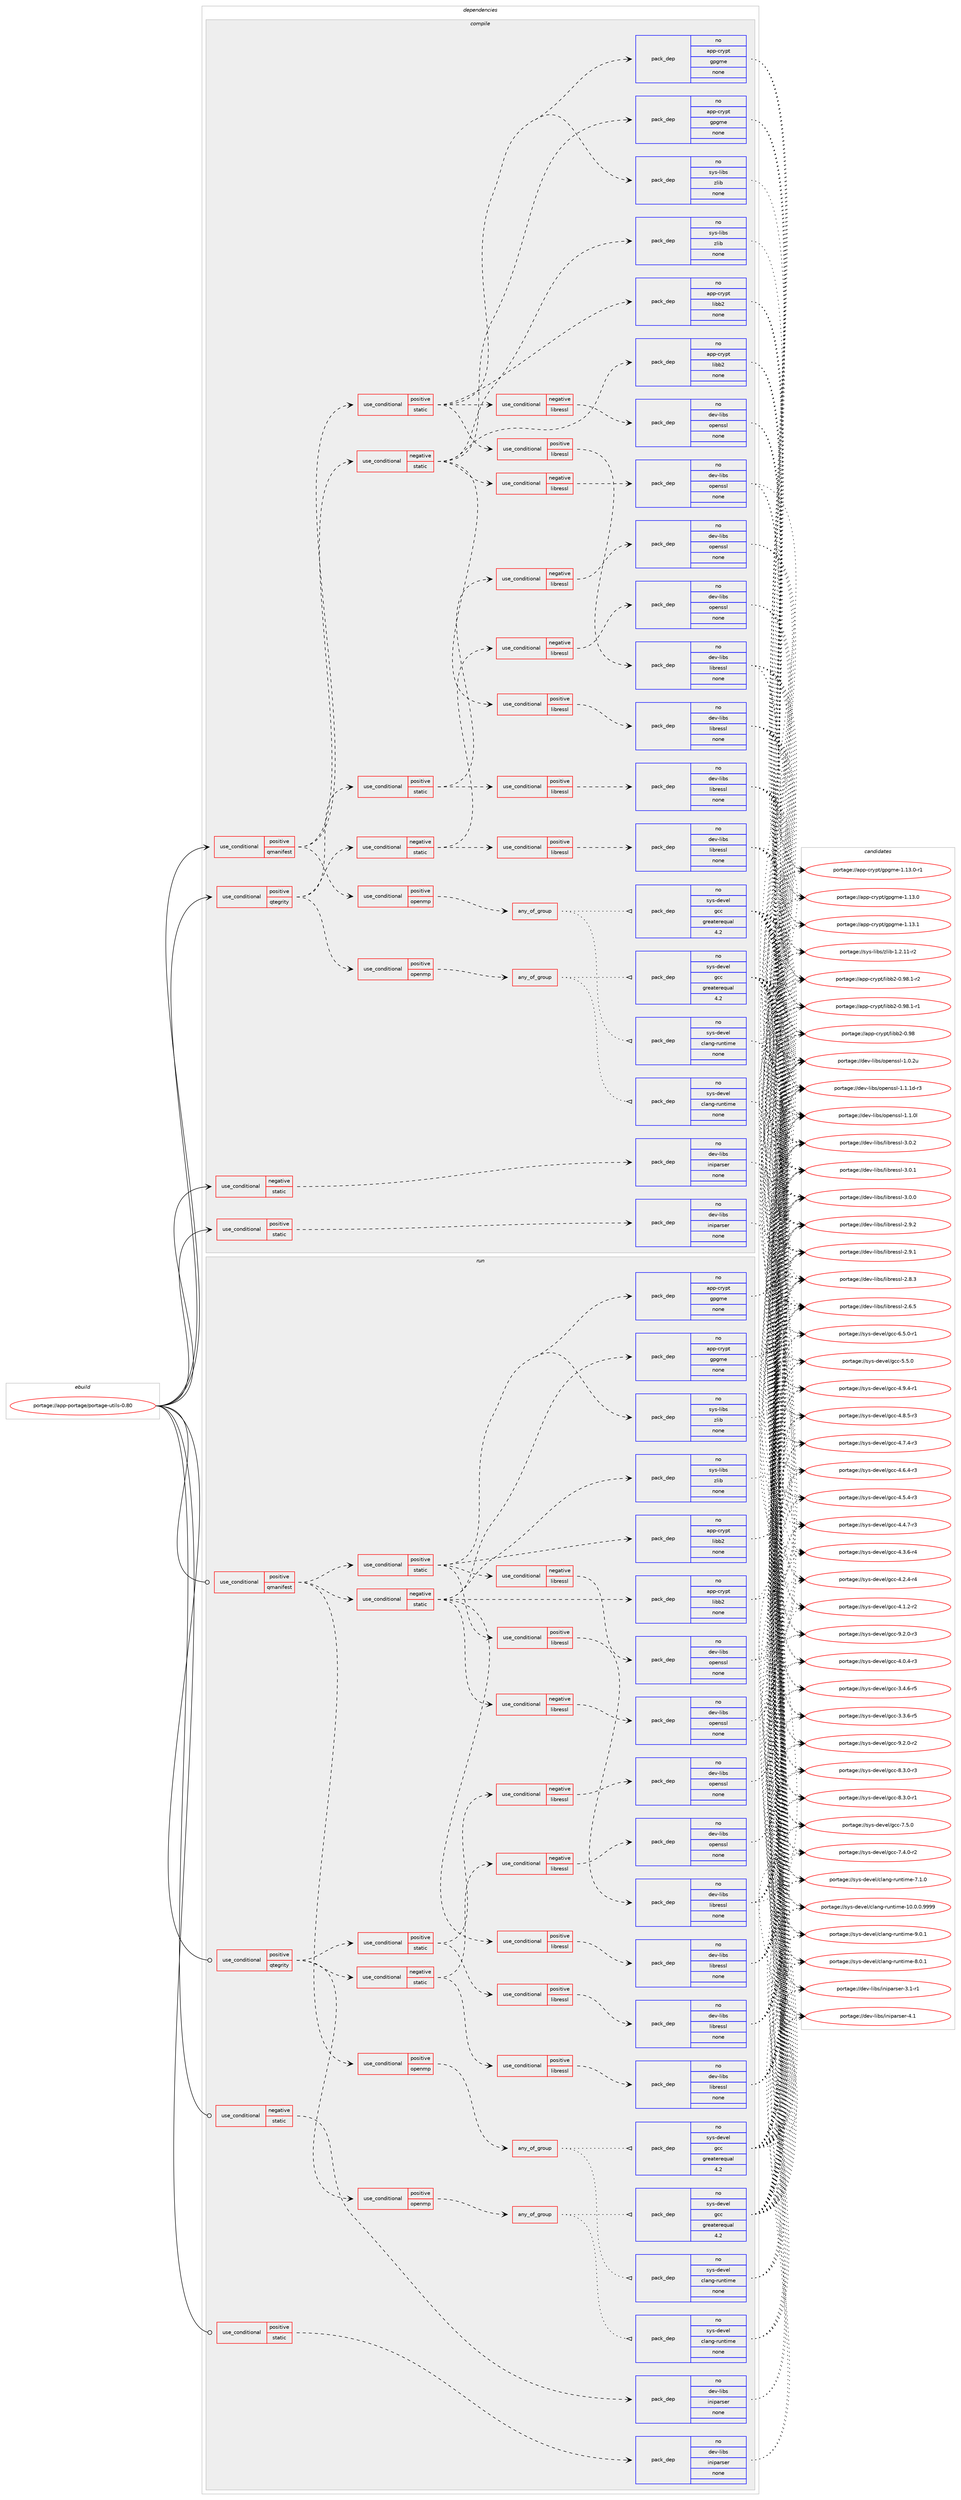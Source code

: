 digraph prolog {

# *************
# Graph options
# *************

newrank=true;
concentrate=true;
compound=true;
graph [rankdir=LR,fontname=Helvetica,fontsize=10,ranksep=1.5];#, ranksep=2.5, nodesep=0.2];
edge  [arrowhead=vee];
node  [fontname=Helvetica,fontsize=10];

# **********
# The ebuild
# **********

subgraph cluster_leftcol {
color=gray;
label=<<i>ebuild</i>>;
id [label="portage://app-portage/portage-utils-0.80", color=red, width=4, href="../app-portage/portage-utils-0.80.svg"];
}

# ****************
# The dependencies
# ****************

subgraph cluster_midcol {
color=gray;
label=<<i>dependencies</i>>;
subgraph cluster_compile {
fillcolor="#eeeeee";
style=filled;
label=<<i>compile</i>>;
subgraph cond141058 {
dependency601177 [label=<<TABLE BORDER="0" CELLBORDER="1" CELLSPACING="0" CELLPADDING="4"><TR><TD ROWSPAN="3" CELLPADDING="10">use_conditional</TD></TR><TR><TD>negative</TD></TR><TR><TD>static</TD></TR></TABLE>>, shape=none, color=red];
subgraph pack452090 {
dependency601178 [label=<<TABLE BORDER="0" CELLBORDER="1" CELLSPACING="0" CELLPADDING="4" WIDTH="220"><TR><TD ROWSPAN="6" CELLPADDING="30">pack_dep</TD></TR><TR><TD WIDTH="110">no</TD></TR><TR><TD>dev-libs</TD></TR><TR><TD>iniparser</TD></TR><TR><TD>none</TD></TR><TR><TD></TD></TR></TABLE>>, shape=none, color=blue];
}
dependency601177:e -> dependency601178:w [weight=20,style="dashed",arrowhead="vee"];
}
id:e -> dependency601177:w [weight=20,style="solid",arrowhead="vee"];
subgraph cond141059 {
dependency601179 [label=<<TABLE BORDER="0" CELLBORDER="1" CELLSPACING="0" CELLPADDING="4"><TR><TD ROWSPAN="3" CELLPADDING="10">use_conditional</TD></TR><TR><TD>positive</TD></TR><TR><TD>qmanifest</TD></TR></TABLE>>, shape=none, color=red];
subgraph cond141060 {
dependency601180 [label=<<TABLE BORDER="0" CELLBORDER="1" CELLSPACING="0" CELLPADDING="4"><TR><TD ROWSPAN="3" CELLPADDING="10">use_conditional</TD></TR><TR><TD>positive</TD></TR><TR><TD>openmp</TD></TR></TABLE>>, shape=none, color=red];
subgraph any7757 {
dependency601181 [label=<<TABLE BORDER="0" CELLBORDER="1" CELLSPACING="0" CELLPADDING="4"><TR><TD CELLPADDING="10">any_of_group</TD></TR></TABLE>>, shape=none, color=red];subgraph pack452091 {
dependency601182 [label=<<TABLE BORDER="0" CELLBORDER="1" CELLSPACING="0" CELLPADDING="4" WIDTH="220"><TR><TD ROWSPAN="6" CELLPADDING="30">pack_dep</TD></TR><TR><TD WIDTH="110">no</TD></TR><TR><TD>sys-devel</TD></TR><TR><TD>gcc</TD></TR><TR><TD>greaterequal</TD></TR><TR><TD>4.2</TD></TR></TABLE>>, shape=none, color=blue];
}
dependency601181:e -> dependency601182:w [weight=20,style="dotted",arrowhead="oinv"];
subgraph pack452092 {
dependency601183 [label=<<TABLE BORDER="0" CELLBORDER="1" CELLSPACING="0" CELLPADDING="4" WIDTH="220"><TR><TD ROWSPAN="6" CELLPADDING="30">pack_dep</TD></TR><TR><TD WIDTH="110">no</TD></TR><TR><TD>sys-devel</TD></TR><TR><TD>clang-runtime</TD></TR><TR><TD>none</TD></TR><TR><TD></TD></TR></TABLE>>, shape=none, color=blue];
}
dependency601181:e -> dependency601183:w [weight=20,style="dotted",arrowhead="oinv"];
}
dependency601180:e -> dependency601181:w [weight=20,style="dashed",arrowhead="vee"];
}
dependency601179:e -> dependency601180:w [weight=20,style="dashed",arrowhead="vee"];
subgraph cond141061 {
dependency601184 [label=<<TABLE BORDER="0" CELLBORDER="1" CELLSPACING="0" CELLPADDING="4"><TR><TD ROWSPAN="3" CELLPADDING="10">use_conditional</TD></TR><TR><TD>positive</TD></TR><TR><TD>static</TD></TR></TABLE>>, shape=none, color=red];
subgraph pack452093 {
dependency601185 [label=<<TABLE BORDER="0" CELLBORDER="1" CELLSPACING="0" CELLPADDING="4" WIDTH="220"><TR><TD ROWSPAN="6" CELLPADDING="30">pack_dep</TD></TR><TR><TD WIDTH="110">no</TD></TR><TR><TD>app-crypt</TD></TR><TR><TD>libb2</TD></TR><TR><TD>none</TD></TR><TR><TD></TD></TR></TABLE>>, shape=none, color=blue];
}
dependency601184:e -> dependency601185:w [weight=20,style="dashed",arrowhead="vee"];
subgraph cond141062 {
dependency601186 [label=<<TABLE BORDER="0" CELLBORDER="1" CELLSPACING="0" CELLPADDING="4"><TR><TD ROWSPAN="3" CELLPADDING="10">use_conditional</TD></TR><TR><TD>negative</TD></TR><TR><TD>libressl</TD></TR></TABLE>>, shape=none, color=red];
subgraph pack452094 {
dependency601187 [label=<<TABLE BORDER="0" CELLBORDER="1" CELLSPACING="0" CELLPADDING="4" WIDTH="220"><TR><TD ROWSPAN="6" CELLPADDING="30">pack_dep</TD></TR><TR><TD WIDTH="110">no</TD></TR><TR><TD>dev-libs</TD></TR><TR><TD>openssl</TD></TR><TR><TD>none</TD></TR><TR><TD></TD></TR></TABLE>>, shape=none, color=blue];
}
dependency601186:e -> dependency601187:w [weight=20,style="dashed",arrowhead="vee"];
}
dependency601184:e -> dependency601186:w [weight=20,style="dashed",arrowhead="vee"];
subgraph cond141063 {
dependency601188 [label=<<TABLE BORDER="0" CELLBORDER="1" CELLSPACING="0" CELLPADDING="4"><TR><TD ROWSPAN="3" CELLPADDING="10">use_conditional</TD></TR><TR><TD>positive</TD></TR><TR><TD>libressl</TD></TR></TABLE>>, shape=none, color=red];
subgraph pack452095 {
dependency601189 [label=<<TABLE BORDER="0" CELLBORDER="1" CELLSPACING="0" CELLPADDING="4" WIDTH="220"><TR><TD ROWSPAN="6" CELLPADDING="30">pack_dep</TD></TR><TR><TD WIDTH="110">no</TD></TR><TR><TD>dev-libs</TD></TR><TR><TD>libressl</TD></TR><TR><TD>none</TD></TR><TR><TD></TD></TR></TABLE>>, shape=none, color=blue];
}
dependency601188:e -> dependency601189:w [weight=20,style="dashed",arrowhead="vee"];
}
dependency601184:e -> dependency601188:w [weight=20,style="dashed",arrowhead="vee"];
subgraph pack452096 {
dependency601190 [label=<<TABLE BORDER="0" CELLBORDER="1" CELLSPACING="0" CELLPADDING="4" WIDTH="220"><TR><TD ROWSPAN="6" CELLPADDING="30">pack_dep</TD></TR><TR><TD WIDTH="110">no</TD></TR><TR><TD>sys-libs</TD></TR><TR><TD>zlib</TD></TR><TR><TD>none</TD></TR><TR><TD></TD></TR></TABLE>>, shape=none, color=blue];
}
dependency601184:e -> dependency601190:w [weight=20,style="dashed",arrowhead="vee"];
subgraph pack452097 {
dependency601191 [label=<<TABLE BORDER="0" CELLBORDER="1" CELLSPACING="0" CELLPADDING="4" WIDTH="220"><TR><TD ROWSPAN="6" CELLPADDING="30">pack_dep</TD></TR><TR><TD WIDTH="110">no</TD></TR><TR><TD>app-crypt</TD></TR><TR><TD>gpgme</TD></TR><TR><TD>none</TD></TR><TR><TD></TD></TR></TABLE>>, shape=none, color=blue];
}
dependency601184:e -> dependency601191:w [weight=20,style="dashed",arrowhead="vee"];
}
dependency601179:e -> dependency601184:w [weight=20,style="dashed",arrowhead="vee"];
subgraph cond141064 {
dependency601192 [label=<<TABLE BORDER="0" CELLBORDER="1" CELLSPACING="0" CELLPADDING="4"><TR><TD ROWSPAN="3" CELLPADDING="10">use_conditional</TD></TR><TR><TD>negative</TD></TR><TR><TD>static</TD></TR></TABLE>>, shape=none, color=red];
subgraph pack452098 {
dependency601193 [label=<<TABLE BORDER="0" CELLBORDER="1" CELLSPACING="0" CELLPADDING="4" WIDTH="220"><TR><TD ROWSPAN="6" CELLPADDING="30">pack_dep</TD></TR><TR><TD WIDTH="110">no</TD></TR><TR><TD>app-crypt</TD></TR><TR><TD>libb2</TD></TR><TR><TD>none</TD></TR><TR><TD></TD></TR></TABLE>>, shape=none, color=blue];
}
dependency601192:e -> dependency601193:w [weight=20,style="dashed",arrowhead="vee"];
subgraph cond141065 {
dependency601194 [label=<<TABLE BORDER="0" CELLBORDER="1" CELLSPACING="0" CELLPADDING="4"><TR><TD ROWSPAN="3" CELLPADDING="10">use_conditional</TD></TR><TR><TD>negative</TD></TR><TR><TD>libressl</TD></TR></TABLE>>, shape=none, color=red];
subgraph pack452099 {
dependency601195 [label=<<TABLE BORDER="0" CELLBORDER="1" CELLSPACING="0" CELLPADDING="4" WIDTH="220"><TR><TD ROWSPAN="6" CELLPADDING="30">pack_dep</TD></TR><TR><TD WIDTH="110">no</TD></TR><TR><TD>dev-libs</TD></TR><TR><TD>openssl</TD></TR><TR><TD>none</TD></TR><TR><TD></TD></TR></TABLE>>, shape=none, color=blue];
}
dependency601194:e -> dependency601195:w [weight=20,style="dashed",arrowhead="vee"];
}
dependency601192:e -> dependency601194:w [weight=20,style="dashed",arrowhead="vee"];
subgraph cond141066 {
dependency601196 [label=<<TABLE BORDER="0" CELLBORDER="1" CELLSPACING="0" CELLPADDING="4"><TR><TD ROWSPAN="3" CELLPADDING="10">use_conditional</TD></TR><TR><TD>positive</TD></TR><TR><TD>libressl</TD></TR></TABLE>>, shape=none, color=red];
subgraph pack452100 {
dependency601197 [label=<<TABLE BORDER="0" CELLBORDER="1" CELLSPACING="0" CELLPADDING="4" WIDTH="220"><TR><TD ROWSPAN="6" CELLPADDING="30">pack_dep</TD></TR><TR><TD WIDTH="110">no</TD></TR><TR><TD>dev-libs</TD></TR><TR><TD>libressl</TD></TR><TR><TD>none</TD></TR><TR><TD></TD></TR></TABLE>>, shape=none, color=blue];
}
dependency601196:e -> dependency601197:w [weight=20,style="dashed",arrowhead="vee"];
}
dependency601192:e -> dependency601196:w [weight=20,style="dashed",arrowhead="vee"];
subgraph pack452101 {
dependency601198 [label=<<TABLE BORDER="0" CELLBORDER="1" CELLSPACING="0" CELLPADDING="4" WIDTH="220"><TR><TD ROWSPAN="6" CELLPADDING="30">pack_dep</TD></TR><TR><TD WIDTH="110">no</TD></TR><TR><TD>sys-libs</TD></TR><TR><TD>zlib</TD></TR><TR><TD>none</TD></TR><TR><TD></TD></TR></TABLE>>, shape=none, color=blue];
}
dependency601192:e -> dependency601198:w [weight=20,style="dashed",arrowhead="vee"];
subgraph pack452102 {
dependency601199 [label=<<TABLE BORDER="0" CELLBORDER="1" CELLSPACING="0" CELLPADDING="4" WIDTH="220"><TR><TD ROWSPAN="6" CELLPADDING="30">pack_dep</TD></TR><TR><TD WIDTH="110">no</TD></TR><TR><TD>app-crypt</TD></TR><TR><TD>gpgme</TD></TR><TR><TD>none</TD></TR><TR><TD></TD></TR></TABLE>>, shape=none, color=blue];
}
dependency601192:e -> dependency601199:w [weight=20,style="dashed",arrowhead="vee"];
}
dependency601179:e -> dependency601192:w [weight=20,style="dashed",arrowhead="vee"];
}
id:e -> dependency601179:w [weight=20,style="solid",arrowhead="vee"];
subgraph cond141067 {
dependency601200 [label=<<TABLE BORDER="0" CELLBORDER="1" CELLSPACING="0" CELLPADDING="4"><TR><TD ROWSPAN="3" CELLPADDING="10">use_conditional</TD></TR><TR><TD>positive</TD></TR><TR><TD>qtegrity</TD></TR></TABLE>>, shape=none, color=red];
subgraph cond141068 {
dependency601201 [label=<<TABLE BORDER="0" CELLBORDER="1" CELLSPACING="0" CELLPADDING="4"><TR><TD ROWSPAN="3" CELLPADDING="10">use_conditional</TD></TR><TR><TD>positive</TD></TR><TR><TD>openmp</TD></TR></TABLE>>, shape=none, color=red];
subgraph any7758 {
dependency601202 [label=<<TABLE BORDER="0" CELLBORDER="1" CELLSPACING="0" CELLPADDING="4"><TR><TD CELLPADDING="10">any_of_group</TD></TR></TABLE>>, shape=none, color=red];subgraph pack452103 {
dependency601203 [label=<<TABLE BORDER="0" CELLBORDER="1" CELLSPACING="0" CELLPADDING="4" WIDTH="220"><TR><TD ROWSPAN="6" CELLPADDING="30">pack_dep</TD></TR><TR><TD WIDTH="110">no</TD></TR><TR><TD>sys-devel</TD></TR><TR><TD>gcc</TD></TR><TR><TD>greaterequal</TD></TR><TR><TD>4.2</TD></TR></TABLE>>, shape=none, color=blue];
}
dependency601202:e -> dependency601203:w [weight=20,style="dotted",arrowhead="oinv"];
subgraph pack452104 {
dependency601204 [label=<<TABLE BORDER="0" CELLBORDER="1" CELLSPACING="0" CELLPADDING="4" WIDTH="220"><TR><TD ROWSPAN="6" CELLPADDING="30">pack_dep</TD></TR><TR><TD WIDTH="110">no</TD></TR><TR><TD>sys-devel</TD></TR><TR><TD>clang-runtime</TD></TR><TR><TD>none</TD></TR><TR><TD></TD></TR></TABLE>>, shape=none, color=blue];
}
dependency601202:e -> dependency601204:w [weight=20,style="dotted",arrowhead="oinv"];
}
dependency601201:e -> dependency601202:w [weight=20,style="dashed",arrowhead="vee"];
}
dependency601200:e -> dependency601201:w [weight=20,style="dashed",arrowhead="vee"];
subgraph cond141069 {
dependency601205 [label=<<TABLE BORDER="0" CELLBORDER="1" CELLSPACING="0" CELLPADDING="4"><TR><TD ROWSPAN="3" CELLPADDING="10">use_conditional</TD></TR><TR><TD>positive</TD></TR><TR><TD>static</TD></TR></TABLE>>, shape=none, color=red];
subgraph cond141070 {
dependency601206 [label=<<TABLE BORDER="0" CELLBORDER="1" CELLSPACING="0" CELLPADDING="4"><TR><TD ROWSPAN="3" CELLPADDING="10">use_conditional</TD></TR><TR><TD>negative</TD></TR><TR><TD>libressl</TD></TR></TABLE>>, shape=none, color=red];
subgraph pack452105 {
dependency601207 [label=<<TABLE BORDER="0" CELLBORDER="1" CELLSPACING="0" CELLPADDING="4" WIDTH="220"><TR><TD ROWSPAN="6" CELLPADDING="30">pack_dep</TD></TR><TR><TD WIDTH="110">no</TD></TR><TR><TD>dev-libs</TD></TR><TR><TD>openssl</TD></TR><TR><TD>none</TD></TR><TR><TD></TD></TR></TABLE>>, shape=none, color=blue];
}
dependency601206:e -> dependency601207:w [weight=20,style="dashed",arrowhead="vee"];
}
dependency601205:e -> dependency601206:w [weight=20,style="dashed",arrowhead="vee"];
subgraph cond141071 {
dependency601208 [label=<<TABLE BORDER="0" CELLBORDER="1" CELLSPACING="0" CELLPADDING="4"><TR><TD ROWSPAN="3" CELLPADDING="10">use_conditional</TD></TR><TR><TD>positive</TD></TR><TR><TD>libressl</TD></TR></TABLE>>, shape=none, color=red];
subgraph pack452106 {
dependency601209 [label=<<TABLE BORDER="0" CELLBORDER="1" CELLSPACING="0" CELLPADDING="4" WIDTH="220"><TR><TD ROWSPAN="6" CELLPADDING="30">pack_dep</TD></TR><TR><TD WIDTH="110">no</TD></TR><TR><TD>dev-libs</TD></TR><TR><TD>libressl</TD></TR><TR><TD>none</TD></TR><TR><TD></TD></TR></TABLE>>, shape=none, color=blue];
}
dependency601208:e -> dependency601209:w [weight=20,style="dashed",arrowhead="vee"];
}
dependency601205:e -> dependency601208:w [weight=20,style="dashed",arrowhead="vee"];
}
dependency601200:e -> dependency601205:w [weight=20,style="dashed",arrowhead="vee"];
subgraph cond141072 {
dependency601210 [label=<<TABLE BORDER="0" CELLBORDER="1" CELLSPACING="0" CELLPADDING="4"><TR><TD ROWSPAN="3" CELLPADDING="10">use_conditional</TD></TR><TR><TD>negative</TD></TR><TR><TD>static</TD></TR></TABLE>>, shape=none, color=red];
subgraph cond141073 {
dependency601211 [label=<<TABLE BORDER="0" CELLBORDER="1" CELLSPACING="0" CELLPADDING="4"><TR><TD ROWSPAN="3" CELLPADDING="10">use_conditional</TD></TR><TR><TD>negative</TD></TR><TR><TD>libressl</TD></TR></TABLE>>, shape=none, color=red];
subgraph pack452107 {
dependency601212 [label=<<TABLE BORDER="0" CELLBORDER="1" CELLSPACING="0" CELLPADDING="4" WIDTH="220"><TR><TD ROWSPAN="6" CELLPADDING="30">pack_dep</TD></TR><TR><TD WIDTH="110">no</TD></TR><TR><TD>dev-libs</TD></TR><TR><TD>openssl</TD></TR><TR><TD>none</TD></TR><TR><TD></TD></TR></TABLE>>, shape=none, color=blue];
}
dependency601211:e -> dependency601212:w [weight=20,style="dashed",arrowhead="vee"];
}
dependency601210:e -> dependency601211:w [weight=20,style="dashed",arrowhead="vee"];
subgraph cond141074 {
dependency601213 [label=<<TABLE BORDER="0" CELLBORDER="1" CELLSPACING="0" CELLPADDING="4"><TR><TD ROWSPAN="3" CELLPADDING="10">use_conditional</TD></TR><TR><TD>positive</TD></TR><TR><TD>libressl</TD></TR></TABLE>>, shape=none, color=red];
subgraph pack452108 {
dependency601214 [label=<<TABLE BORDER="0" CELLBORDER="1" CELLSPACING="0" CELLPADDING="4" WIDTH="220"><TR><TD ROWSPAN="6" CELLPADDING="30">pack_dep</TD></TR><TR><TD WIDTH="110">no</TD></TR><TR><TD>dev-libs</TD></TR><TR><TD>libressl</TD></TR><TR><TD>none</TD></TR><TR><TD></TD></TR></TABLE>>, shape=none, color=blue];
}
dependency601213:e -> dependency601214:w [weight=20,style="dashed",arrowhead="vee"];
}
dependency601210:e -> dependency601213:w [weight=20,style="dashed",arrowhead="vee"];
}
dependency601200:e -> dependency601210:w [weight=20,style="dashed",arrowhead="vee"];
}
id:e -> dependency601200:w [weight=20,style="solid",arrowhead="vee"];
subgraph cond141075 {
dependency601215 [label=<<TABLE BORDER="0" CELLBORDER="1" CELLSPACING="0" CELLPADDING="4"><TR><TD ROWSPAN="3" CELLPADDING="10">use_conditional</TD></TR><TR><TD>positive</TD></TR><TR><TD>static</TD></TR></TABLE>>, shape=none, color=red];
subgraph pack452109 {
dependency601216 [label=<<TABLE BORDER="0" CELLBORDER="1" CELLSPACING="0" CELLPADDING="4" WIDTH="220"><TR><TD ROWSPAN="6" CELLPADDING="30">pack_dep</TD></TR><TR><TD WIDTH="110">no</TD></TR><TR><TD>dev-libs</TD></TR><TR><TD>iniparser</TD></TR><TR><TD>none</TD></TR><TR><TD></TD></TR></TABLE>>, shape=none, color=blue];
}
dependency601215:e -> dependency601216:w [weight=20,style="dashed",arrowhead="vee"];
}
id:e -> dependency601215:w [weight=20,style="solid",arrowhead="vee"];
}
subgraph cluster_compileandrun {
fillcolor="#eeeeee";
style=filled;
label=<<i>compile and run</i>>;
}
subgraph cluster_run {
fillcolor="#eeeeee";
style=filled;
label=<<i>run</i>>;
subgraph cond141076 {
dependency601217 [label=<<TABLE BORDER="0" CELLBORDER="1" CELLSPACING="0" CELLPADDING="4"><TR><TD ROWSPAN="3" CELLPADDING="10">use_conditional</TD></TR><TR><TD>negative</TD></TR><TR><TD>static</TD></TR></TABLE>>, shape=none, color=red];
subgraph pack452110 {
dependency601218 [label=<<TABLE BORDER="0" CELLBORDER="1" CELLSPACING="0" CELLPADDING="4" WIDTH="220"><TR><TD ROWSPAN="6" CELLPADDING="30">pack_dep</TD></TR><TR><TD WIDTH="110">no</TD></TR><TR><TD>dev-libs</TD></TR><TR><TD>iniparser</TD></TR><TR><TD>none</TD></TR><TR><TD></TD></TR></TABLE>>, shape=none, color=blue];
}
dependency601217:e -> dependency601218:w [weight=20,style="dashed",arrowhead="vee"];
}
id:e -> dependency601217:w [weight=20,style="solid",arrowhead="odot"];
subgraph cond141077 {
dependency601219 [label=<<TABLE BORDER="0" CELLBORDER="1" CELLSPACING="0" CELLPADDING="4"><TR><TD ROWSPAN="3" CELLPADDING="10">use_conditional</TD></TR><TR><TD>positive</TD></TR><TR><TD>qmanifest</TD></TR></TABLE>>, shape=none, color=red];
subgraph cond141078 {
dependency601220 [label=<<TABLE BORDER="0" CELLBORDER="1" CELLSPACING="0" CELLPADDING="4"><TR><TD ROWSPAN="3" CELLPADDING="10">use_conditional</TD></TR><TR><TD>positive</TD></TR><TR><TD>openmp</TD></TR></TABLE>>, shape=none, color=red];
subgraph any7759 {
dependency601221 [label=<<TABLE BORDER="0" CELLBORDER="1" CELLSPACING="0" CELLPADDING="4"><TR><TD CELLPADDING="10">any_of_group</TD></TR></TABLE>>, shape=none, color=red];subgraph pack452111 {
dependency601222 [label=<<TABLE BORDER="0" CELLBORDER="1" CELLSPACING="0" CELLPADDING="4" WIDTH="220"><TR><TD ROWSPAN="6" CELLPADDING="30">pack_dep</TD></TR><TR><TD WIDTH="110">no</TD></TR><TR><TD>sys-devel</TD></TR><TR><TD>gcc</TD></TR><TR><TD>greaterequal</TD></TR><TR><TD>4.2</TD></TR></TABLE>>, shape=none, color=blue];
}
dependency601221:e -> dependency601222:w [weight=20,style="dotted",arrowhead="oinv"];
subgraph pack452112 {
dependency601223 [label=<<TABLE BORDER="0" CELLBORDER="1" CELLSPACING="0" CELLPADDING="4" WIDTH="220"><TR><TD ROWSPAN="6" CELLPADDING="30">pack_dep</TD></TR><TR><TD WIDTH="110">no</TD></TR><TR><TD>sys-devel</TD></TR><TR><TD>clang-runtime</TD></TR><TR><TD>none</TD></TR><TR><TD></TD></TR></TABLE>>, shape=none, color=blue];
}
dependency601221:e -> dependency601223:w [weight=20,style="dotted",arrowhead="oinv"];
}
dependency601220:e -> dependency601221:w [weight=20,style="dashed",arrowhead="vee"];
}
dependency601219:e -> dependency601220:w [weight=20,style="dashed",arrowhead="vee"];
subgraph cond141079 {
dependency601224 [label=<<TABLE BORDER="0" CELLBORDER="1" CELLSPACING="0" CELLPADDING="4"><TR><TD ROWSPAN="3" CELLPADDING="10">use_conditional</TD></TR><TR><TD>positive</TD></TR><TR><TD>static</TD></TR></TABLE>>, shape=none, color=red];
subgraph pack452113 {
dependency601225 [label=<<TABLE BORDER="0" CELLBORDER="1" CELLSPACING="0" CELLPADDING="4" WIDTH="220"><TR><TD ROWSPAN="6" CELLPADDING="30">pack_dep</TD></TR><TR><TD WIDTH="110">no</TD></TR><TR><TD>app-crypt</TD></TR><TR><TD>libb2</TD></TR><TR><TD>none</TD></TR><TR><TD></TD></TR></TABLE>>, shape=none, color=blue];
}
dependency601224:e -> dependency601225:w [weight=20,style="dashed",arrowhead="vee"];
subgraph cond141080 {
dependency601226 [label=<<TABLE BORDER="0" CELLBORDER="1" CELLSPACING="0" CELLPADDING="4"><TR><TD ROWSPAN="3" CELLPADDING="10">use_conditional</TD></TR><TR><TD>negative</TD></TR><TR><TD>libressl</TD></TR></TABLE>>, shape=none, color=red];
subgraph pack452114 {
dependency601227 [label=<<TABLE BORDER="0" CELLBORDER="1" CELLSPACING="0" CELLPADDING="4" WIDTH="220"><TR><TD ROWSPAN="6" CELLPADDING="30">pack_dep</TD></TR><TR><TD WIDTH="110">no</TD></TR><TR><TD>dev-libs</TD></TR><TR><TD>openssl</TD></TR><TR><TD>none</TD></TR><TR><TD></TD></TR></TABLE>>, shape=none, color=blue];
}
dependency601226:e -> dependency601227:w [weight=20,style="dashed",arrowhead="vee"];
}
dependency601224:e -> dependency601226:w [weight=20,style="dashed",arrowhead="vee"];
subgraph cond141081 {
dependency601228 [label=<<TABLE BORDER="0" CELLBORDER="1" CELLSPACING="0" CELLPADDING="4"><TR><TD ROWSPAN="3" CELLPADDING="10">use_conditional</TD></TR><TR><TD>positive</TD></TR><TR><TD>libressl</TD></TR></TABLE>>, shape=none, color=red];
subgraph pack452115 {
dependency601229 [label=<<TABLE BORDER="0" CELLBORDER="1" CELLSPACING="0" CELLPADDING="4" WIDTH="220"><TR><TD ROWSPAN="6" CELLPADDING="30">pack_dep</TD></TR><TR><TD WIDTH="110">no</TD></TR><TR><TD>dev-libs</TD></TR><TR><TD>libressl</TD></TR><TR><TD>none</TD></TR><TR><TD></TD></TR></TABLE>>, shape=none, color=blue];
}
dependency601228:e -> dependency601229:w [weight=20,style="dashed",arrowhead="vee"];
}
dependency601224:e -> dependency601228:w [weight=20,style="dashed",arrowhead="vee"];
subgraph pack452116 {
dependency601230 [label=<<TABLE BORDER="0" CELLBORDER="1" CELLSPACING="0" CELLPADDING="4" WIDTH="220"><TR><TD ROWSPAN="6" CELLPADDING="30">pack_dep</TD></TR><TR><TD WIDTH="110">no</TD></TR><TR><TD>sys-libs</TD></TR><TR><TD>zlib</TD></TR><TR><TD>none</TD></TR><TR><TD></TD></TR></TABLE>>, shape=none, color=blue];
}
dependency601224:e -> dependency601230:w [weight=20,style="dashed",arrowhead="vee"];
subgraph pack452117 {
dependency601231 [label=<<TABLE BORDER="0" CELLBORDER="1" CELLSPACING="0" CELLPADDING="4" WIDTH="220"><TR><TD ROWSPAN="6" CELLPADDING="30">pack_dep</TD></TR><TR><TD WIDTH="110">no</TD></TR><TR><TD>app-crypt</TD></TR><TR><TD>gpgme</TD></TR><TR><TD>none</TD></TR><TR><TD></TD></TR></TABLE>>, shape=none, color=blue];
}
dependency601224:e -> dependency601231:w [weight=20,style="dashed",arrowhead="vee"];
}
dependency601219:e -> dependency601224:w [weight=20,style="dashed",arrowhead="vee"];
subgraph cond141082 {
dependency601232 [label=<<TABLE BORDER="0" CELLBORDER="1" CELLSPACING="0" CELLPADDING="4"><TR><TD ROWSPAN="3" CELLPADDING="10">use_conditional</TD></TR><TR><TD>negative</TD></TR><TR><TD>static</TD></TR></TABLE>>, shape=none, color=red];
subgraph pack452118 {
dependency601233 [label=<<TABLE BORDER="0" CELLBORDER="1" CELLSPACING="0" CELLPADDING="4" WIDTH="220"><TR><TD ROWSPAN="6" CELLPADDING="30">pack_dep</TD></TR><TR><TD WIDTH="110">no</TD></TR><TR><TD>app-crypt</TD></TR><TR><TD>libb2</TD></TR><TR><TD>none</TD></TR><TR><TD></TD></TR></TABLE>>, shape=none, color=blue];
}
dependency601232:e -> dependency601233:w [weight=20,style="dashed",arrowhead="vee"];
subgraph cond141083 {
dependency601234 [label=<<TABLE BORDER="0" CELLBORDER="1" CELLSPACING="0" CELLPADDING="4"><TR><TD ROWSPAN="3" CELLPADDING="10">use_conditional</TD></TR><TR><TD>negative</TD></TR><TR><TD>libressl</TD></TR></TABLE>>, shape=none, color=red];
subgraph pack452119 {
dependency601235 [label=<<TABLE BORDER="0" CELLBORDER="1" CELLSPACING="0" CELLPADDING="4" WIDTH="220"><TR><TD ROWSPAN="6" CELLPADDING="30">pack_dep</TD></TR><TR><TD WIDTH="110">no</TD></TR><TR><TD>dev-libs</TD></TR><TR><TD>openssl</TD></TR><TR><TD>none</TD></TR><TR><TD></TD></TR></TABLE>>, shape=none, color=blue];
}
dependency601234:e -> dependency601235:w [weight=20,style="dashed",arrowhead="vee"];
}
dependency601232:e -> dependency601234:w [weight=20,style="dashed",arrowhead="vee"];
subgraph cond141084 {
dependency601236 [label=<<TABLE BORDER="0" CELLBORDER="1" CELLSPACING="0" CELLPADDING="4"><TR><TD ROWSPAN="3" CELLPADDING="10">use_conditional</TD></TR><TR><TD>positive</TD></TR><TR><TD>libressl</TD></TR></TABLE>>, shape=none, color=red];
subgraph pack452120 {
dependency601237 [label=<<TABLE BORDER="0" CELLBORDER="1" CELLSPACING="0" CELLPADDING="4" WIDTH="220"><TR><TD ROWSPAN="6" CELLPADDING="30">pack_dep</TD></TR><TR><TD WIDTH="110">no</TD></TR><TR><TD>dev-libs</TD></TR><TR><TD>libressl</TD></TR><TR><TD>none</TD></TR><TR><TD></TD></TR></TABLE>>, shape=none, color=blue];
}
dependency601236:e -> dependency601237:w [weight=20,style="dashed",arrowhead="vee"];
}
dependency601232:e -> dependency601236:w [weight=20,style="dashed",arrowhead="vee"];
subgraph pack452121 {
dependency601238 [label=<<TABLE BORDER="0" CELLBORDER="1" CELLSPACING="0" CELLPADDING="4" WIDTH="220"><TR><TD ROWSPAN="6" CELLPADDING="30">pack_dep</TD></TR><TR><TD WIDTH="110">no</TD></TR><TR><TD>sys-libs</TD></TR><TR><TD>zlib</TD></TR><TR><TD>none</TD></TR><TR><TD></TD></TR></TABLE>>, shape=none, color=blue];
}
dependency601232:e -> dependency601238:w [weight=20,style="dashed",arrowhead="vee"];
subgraph pack452122 {
dependency601239 [label=<<TABLE BORDER="0" CELLBORDER="1" CELLSPACING="0" CELLPADDING="4" WIDTH="220"><TR><TD ROWSPAN="6" CELLPADDING="30">pack_dep</TD></TR><TR><TD WIDTH="110">no</TD></TR><TR><TD>app-crypt</TD></TR><TR><TD>gpgme</TD></TR><TR><TD>none</TD></TR><TR><TD></TD></TR></TABLE>>, shape=none, color=blue];
}
dependency601232:e -> dependency601239:w [weight=20,style="dashed",arrowhead="vee"];
}
dependency601219:e -> dependency601232:w [weight=20,style="dashed",arrowhead="vee"];
}
id:e -> dependency601219:w [weight=20,style="solid",arrowhead="odot"];
subgraph cond141085 {
dependency601240 [label=<<TABLE BORDER="0" CELLBORDER="1" CELLSPACING="0" CELLPADDING="4"><TR><TD ROWSPAN="3" CELLPADDING="10">use_conditional</TD></TR><TR><TD>positive</TD></TR><TR><TD>qtegrity</TD></TR></TABLE>>, shape=none, color=red];
subgraph cond141086 {
dependency601241 [label=<<TABLE BORDER="0" CELLBORDER="1" CELLSPACING="0" CELLPADDING="4"><TR><TD ROWSPAN="3" CELLPADDING="10">use_conditional</TD></TR><TR><TD>positive</TD></TR><TR><TD>openmp</TD></TR></TABLE>>, shape=none, color=red];
subgraph any7760 {
dependency601242 [label=<<TABLE BORDER="0" CELLBORDER="1" CELLSPACING="0" CELLPADDING="4"><TR><TD CELLPADDING="10">any_of_group</TD></TR></TABLE>>, shape=none, color=red];subgraph pack452123 {
dependency601243 [label=<<TABLE BORDER="0" CELLBORDER="1" CELLSPACING="0" CELLPADDING="4" WIDTH="220"><TR><TD ROWSPAN="6" CELLPADDING="30">pack_dep</TD></TR><TR><TD WIDTH="110">no</TD></TR><TR><TD>sys-devel</TD></TR><TR><TD>gcc</TD></TR><TR><TD>greaterequal</TD></TR><TR><TD>4.2</TD></TR></TABLE>>, shape=none, color=blue];
}
dependency601242:e -> dependency601243:w [weight=20,style="dotted",arrowhead="oinv"];
subgraph pack452124 {
dependency601244 [label=<<TABLE BORDER="0" CELLBORDER="1" CELLSPACING="0" CELLPADDING="4" WIDTH="220"><TR><TD ROWSPAN="6" CELLPADDING="30">pack_dep</TD></TR><TR><TD WIDTH="110">no</TD></TR><TR><TD>sys-devel</TD></TR><TR><TD>clang-runtime</TD></TR><TR><TD>none</TD></TR><TR><TD></TD></TR></TABLE>>, shape=none, color=blue];
}
dependency601242:e -> dependency601244:w [weight=20,style="dotted",arrowhead="oinv"];
}
dependency601241:e -> dependency601242:w [weight=20,style="dashed",arrowhead="vee"];
}
dependency601240:e -> dependency601241:w [weight=20,style="dashed",arrowhead="vee"];
subgraph cond141087 {
dependency601245 [label=<<TABLE BORDER="0" CELLBORDER="1" CELLSPACING="0" CELLPADDING="4"><TR><TD ROWSPAN="3" CELLPADDING="10">use_conditional</TD></TR><TR><TD>positive</TD></TR><TR><TD>static</TD></TR></TABLE>>, shape=none, color=red];
subgraph cond141088 {
dependency601246 [label=<<TABLE BORDER="0" CELLBORDER="1" CELLSPACING="0" CELLPADDING="4"><TR><TD ROWSPAN="3" CELLPADDING="10">use_conditional</TD></TR><TR><TD>negative</TD></TR><TR><TD>libressl</TD></TR></TABLE>>, shape=none, color=red];
subgraph pack452125 {
dependency601247 [label=<<TABLE BORDER="0" CELLBORDER="1" CELLSPACING="0" CELLPADDING="4" WIDTH="220"><TR><TD ROWSPAN="6" CELLPADDING="30">pack_dep</TD></TR><TR><TD WIDTH="110">no</TD></TR><TR><TD>dev-libs</TD></TR><TR><TD>openssl</TD></TR><TR><TD>none</TD></TR><TR><TD></TD></TR></TABLE>>, shape=none, color=blue];
}
dependency601246:e -> dependency601247:w [weight=20,style="dashed",arrowhead="vee"];
}
dependency601245:e -> dependency601246:w [weight=20,style="dashed",arrowhead="vee"];
subgraph cond141089 {
dependency601248 [label=<<TABLE BORDER="0" CELLBORDER="1" CELLSPACING="0" CELLPADDING="4"><TR><TD ROWSPAN="3" CELLPADDING="10">use_conditional</TD></TR><TR><TD>positive</TD></TR><TR><TD>libressl</TD></TR></TABLE>>, shape=none, color=red];
subgraph pack452126 {
dependency601249 [label=<<TABLE BORDER="0" CELLBORDER="1" CELLSPACING="0" CELLPADDING="4" WIDTH="220"><TR><TD ROWSPAN="6" CELLPADDING="30">pack_dep</TD></TR><TR><TD WIDTH="110">no</TD></TR><TR><TD>dev-libs</TD></TR><TR><TD>libressl</TD></TR><TR><TD>none</TD></TR><TR><TD></TD></TR></TABLE>>, shape=none, color=blue];
}
dependency601248:e -> dependency601249:w [weight=20,style="dashed",arrowhead="vee"];
}
dependency601245:e -> dependency601248:w [weight=20,style="dashed",arrowhead="vee"];
}
dependency601240:e -> dependency601245:w [weight=20,style="dashed",arrowhead="vee"];
subgraph cond141090 {
dependency601250 [label=<<TABLE BORDER="0" CELLBORDER="1" CELLSPACING="0" CELLPADDING="4"><TR><TD ROWSPAN="3" CELLPADDING="10">use_conditional</TD></TR><TR><TD>negative</TD></TR><TR><TD>static</TD></TR></TABLE>>, shape=none, color=red];
subgraph cond141091 {
dependency601251 [label=<<TABLE BORDER="0" CELLBORDER="1" CELLSPACING="0" CELLPADDING="4"><TR><TD ROWSPAN="3" CELLPADDING="10">use_conditional</TD></TR><TR><TD>negative</TD></TR><TR><TD>libressl</TD></TR></TABLE>>, shape=none, color=red];
subgraph pack452127 {
dependency601252 [label=<<TABLE BORDER="0" CELLBORDER="1" CELLSPACING="0" CELLPADDING="4" WIDTH="220"><TR><TD ROWSPAN="6" CELLPADDING="30">pack_dep</TD></TR><TR><TD WIDTH="110">no</TD></TR><TR><TD>dev-libs</TD></TR><TR><TD>openssl</TD></TR><TR><TD>none</TD></TR><TR><TD></TD></TR></TABLE>>, shape=none, color=blue];
}
dependency601251:e -> dependency601252:w [weight=20,style="dashed",arrowhead="vee"];
}
dependency601250:e -> dependency601251:w [weight=20,style="dashed",arrowhead="vee"];
subgraph cond141092 {
dependency601253 [label=<<TABLE BORDER="0" CELLBORDER="1" CELLSPACING="0" CELLPADDING="4"><TR><TD ROWSPAN="3" CELLPADDING="10">use_conditional</TD></TR><TR><TD>positive</TD></TR><TR><TD>libressl</TD></TR></TABLE>>, shape=none, color=red];
subgraph pack452128 {
dependency601254 [label=<<TABLE BORDER="0" CELLBORDER="1" CELLSPACING="0" CELLPADDING="4" WIDTH="220"><TR><TD ROWSPAN="6" CELLPADDING="30">pack_dep</TD></TR><TR><TD WIDTH="110">no</TD></TR><TR><TD>dev-libs</TD></TR><TR><TD>libressl</TD></TR><TR><TD>none</TD></TR><TR><TD></TD></TR></TABLE>>, shape=none, color=blue];
}
dependency601253:e -> dependency601254:w [weight=20,style="dashed",arrowhead="vee"];
}
dependency601250:e -> dependency601253:w [weight=20,style="dashed",arrowhead="vee"];
}
dependency601240:e -> dependency601250:w [weight=20,style="dashed",arrowhead="vee"];
}
id:e -> dependency601240:w [weight=20,style="solid",arrowhead="odot"];
subgraph cond141093 {
dependency601255 [label=<<TABLE BORDER="0" CELLBORDER="1" CELLSPACING="0" CELLPADDING="4"><TR><TD ROWSPAN="3" CELLPADDING="10">use_conditional</TD></TR><TR><TD>positive</TD></TR><TR><TD>static</TD></TR></TABLE>>, shape=none, color=red];
subgraph pack452129 {
dependency601256 [label=<<TABLE BORDER="0" CELLBORDER="1" CELLSPACING="0" CELLPADDING="4" WIDTH="220"><TR><TD ROWSPAN="6" CELLPADDING="30">pack_dep</TD></TR><TR><TD WIDTH="110">no</TD></TR><TR><TD>dev-libs</TD></TR><TR><TD>iniparser</TD></TR><TR><TD>none</TD></TR><TR><TD></TD></TR></TABLE>>, shape=none, color=blue];
}
dependency601255:e -> dependency601256:w [weight=20,style="dashed",arrowhead="vee"];
}
id:e -> dependency601255:w [weight=20,style="solid",arrowhead="odot"];
}
}

# **************
# The candidates
# **************

subgraph cluster_choices {
rank=same;
color=gray;
label=<<i>candidates</i>>;

subgraph choice452090 {
color=black;
nodesep=1;
choice1001011184510810598115471051101051129711411510111445524649 [label="portage://dev-libs/iniparser-4.1", color=red, width=4,href="../dev-libs/iniparser-4.1.svg"];
choice10010111845108105981154710511010511297114115101114455146494511449 [label="portage://dev-libs/iniparser-3.1-r1", color=red, width=4,href="../dev-libs/iniparser-3.1-r1.svg"];
dependency601178:e -> choice1001011184510810598115471051101051129711411510111445524649:w [style=dotted,weight="100"];
dependency601178:e -> choice10010111845108105981154710511010511297114115101114455146494511449:w [style=dotted,weight="100"];
}
subgraph choice452091 {
color=black;
nodesep=1;
choice115121115451001011181011084710399994557465046484511451 [label="portage://sys-devel/gcc-9.2.0-r3", color=red, width=4,href="../sys-devel/gcc-9.2.0-r3.svg"];
choice115121115451001011181011084710399994557465046484511450 [label="portage://sys-devel/gcc-9.2.0-r2", color=red, width=4,href="../sys-devel/gcc-9.2.0-r2.svg"];
choice115121115451001011181011084710399994556465146484511451 [label="portage://sys-devel/gcc-8.3.0-r3", color=red, width=4,href="../sys-devel/gcc-8.3.0-r3.svg"];
choice115121115451001011181011084710399994556465146484511449 [label="portage://sys-devel/gcc-8.3.0-r1", color=red, width=4,href="../sys-devel/gcc-8.3.0-r1.svg"];
choice11512111545100101118101108471039999455546534648 [label="portage://sys-devel/gcc-7.5.0", color=red, width=4,href="../sys-devel/gcc-7.5.0.svg"];
choice115121115451001011181011084710399994555465246484511450 [label="portage://sys-devel/gcc-7.4.0-r2", color=red, width=4,href="../sys-devel/gcc-7.4.0-r2.svg"];
choice115121115451001011181011084710399994554465346484511449 [label="portage://sys-devel/gcc-6.5.0-r1", color=red, width=4,href="../sys-devel/gcc-6.5.0-r1.svg"];
choice11512111545100101118101108471039999455346534648 [label="portage://sys-devel/gcc-5.5.0", color=red, width=4,href="../sys-devel/gcc-5.5.0.svg"];
choice115121115451001011181011084710399994552465746524511449 [label="portage://sys-devel/gcc-4.9.4-r1", color=red, width=4,href="../sys-devel/gcc-4.9.4-r1.svg"];
choice115121115451001011181011084710399994552465646534511451 [label="portage://sys-devel/gcc-4.8.5-r3", color=red, width=4,href="../sys-devel/gcc-4.8.5-r3.svg"];
choice115121115451001011181011084710399994552465546524511451 [label="portage://sys-devel/gcc-4.7.4-r3", color=red, width=4,href="../sys-devel/gcc-4.7.4-r3.svg"];
choice115121115451001011181011084710399994552465446524511451 [label="portage://sys-devel/gcc-4.6.4-r3", color=red, width=4,href="../sys-devel/gcc-4.6.4-r3.svg"];
choice115121115451001011181011084710399994552465346524511451 [label="portage://sys-devel/gcc-4.5.4-r3", color=red, width=4,href="../sys-devel/gcc-4.5.4-r3.svg"];
choice115121115451001011181011084710399994552465246554511451 [label="portage://sys-devel/gcc-4.4.7-r3", color=red, width=4,href="../sys-devel/gcc-4.4.7-r3.svg"];
choice115121115451001011181011084710399994552465146544511452 [label="portage://sys-devel/gcc-4.3.6-r4", color=red, width=4,href="../sys-devel/gcc-4.3.6-r4.svg"];
choice115121115451001011181011084710399994552465046524511452 [label="portage://sys-devel/gcc-4.2.4-r4", color=red, width=4,href="../sys-devel/gcc-4.2.4-r4.svg"];
choice115121115451001011181011084710399994552464946504511450 [label="portage://sys-devel/gcc-4.1.2-r2", color=red, width=4,href="../sys-devel/gcc-4.1.2-r2.svg"];
choice115121115451001011181011084710399994552464846524511451 [label="portage://sys-devel/gcc-4.0.4-r3", color=red, width=4,href="../sys-devel/gcc-4.0.4-r3.svg"];
choice115121115451001011181011084710399994551465246544511453 [label="portage://sys-devel/gcc-3.4.6-r5", color=red, width=4,href="../sys-devel/gcc-3.4.6-r5.svg"];
choice115121115451001011181011084710399994551465146544511453 [label="portage://sys-devel/gcc-3.3.6-r5", color=red, width=4,href="../sys-devel/gcc-3.3.6-r5.svg"];
dependency601182:e -> choice115121115451001011181011084710399994557465046484511451:w [style=dotted,weight="100"];
dependency601182:e -> choice115121115451001011181011084710399994557465046484511450:w [style=dotted,weight="100"];
dependency601182:e -> choice115121115451001011181011084710399994556465146484511451:w [style=dotted,weight="100"];
dependency601182:e -> choice115121115451001011181011084710399994556465146484511449:w [style=dotted,weight="100"];
dependency601182:e -> choice11512111545100101118101108471039999455546534648:w [style=dotted,weight="100"];
dependency601182:e -> choice115121115451001011181011084710399994555465246484511450:w [style=dotted,weight="100"];
dependency601182:e -> choice115121115451001011181011084710399994554465346484511449:w [style=dotted,weight="100"];
dependency601182:e -> choice11512111545100101118101108471039999455346534648:w [style=dotted,weight="100"];
dependency601182:e -> choice115121115451001011181011084710399994552465746524511449:w [style=dotted,weight="100"];
dependency601182:e -> choice115121115451001011181011084710399994552465646534511451:w [style=dotted,weight="100"];
dependency601182:e -> choice115121115451001011181011084710399994552465546524511451:w [style=dotted,weight="100"];
dependency601182:e -> choice115121115451001011181011084710399994552465446524511451:w [style=dotted,weight="100"];
dependency601182:e -> choice115121115451001011181011084710399994552465346524511451:w [style=dotted,weight="100"];
dependency601182:e -> choice115121115451001011181011084710399994552465246554511451:w [style=dotted,weight="100"];
dependency601182:e -> choice115121115451001011181011084710399994552465146544511452:w [style=dotted,weight="100"];
dependency601182:e -> choice115121115451001011181011084710399994552465046524511452:w [style=dotted,weight="100"];
dependency601182:e -> choice115121115451001011181011084710399994552464946504511450:w [style=dotted,weight="100"];
dependency601182:e -> choice115121115451001011181011084710399994552464846524511451:w [style=dotted,weight="100"];
dependency601182:e -> choice115121115451001011181011084710399994551465246544511453:w [style=dotted,weight="100"];
dependency601182:e -> choice115121115451001011181011084710399994551465146544511453:w [style=dotted,weight="100"];
}
subgraph choice452092 {
color=black;
nodesep=1;
choice1151211154510010111810110847991089711010345114117110116105109101455746484649 [label="portage://sys-devel/clang-runtime-9.0.1", color=red, width=4,href="../sys-devel/clang-runtime-9.0.1.svg"];
choice1151211154510010111810110847991089711010345114117110116105109101455646484649 [label="portage://sys-devel/clang-runtime-8.0.1", color=red, width=4,href="../sys-devel/clang-runtime-8.0.1.svg"];
choice1151211154510010111810110847991089711010345114117110116105109101455546494648 [label="portage://sys-devel/clang-runtime-7.1.0", color=red, width=4,href="../sys-devel/clang-runtime-7.1.0.svg"];
choice1151211154510010111810110847991089711010345114117110116105109101454948464846484657575757 [label="portage://sys-devel/clang-runtime-10.0.0.9999", color=red, width=4,href="../sys-devel/clang-runtime-10.0.0.9999.svg"];
dependency601183:e -> choice1151211154510010111810110847991089711010345114117110116105109101455746484649:w [style=dotted,weight="100"];
dependency601183:e -> choice1151211154510010111810110847991089711010345114117110116105109101455646484649:w [style=dotted,weight="100"];
dependency601183:e -> choice1151211154510010111810110847991089711010345114117110116105109101455546494648:w [style=dotted,weight="100"];
dependency601183:e -> choice1151211154510010111810110847991089711010345114117110116105109101454948464846484657575757:w [style=dotted,weight="100"];
}
subgraph choice452093 {
color=black;
nodesep=1;
choice97112112459911412111211647108105989850454846575646494511450 [label="portage://app-crypt/libb2-0.98.1-r2", color=red, width=4,href="../app-crypt/libb2-0.98.1-r2.svg"];
choice97112112459911412111211647108105989850454846575646494511449 [label="portage://app-crypt/libb2-0.98.1-r1", color=red, width=4,href="../app-crypt/libb2-0.98.1-r1.svg"];
choice971121124599114121112116471081059898504548465756 [label="portage://app-crypt/libb2-0.98", color=red, width=4,href="../app-crypt/libb2-0.98.svg"];
dependency601185:e -> choice97112112459911412111211647108105989850454846575646494511450:w [style=dotted,weight="100"];
dependency601185:e -> choice97112112459911412111211647108105989850454846575646494511449:w [style=dotted,weight="100"];
dependency601185:e -> choice971121124599114121112116471081059898504548465756:w [style=dotted,weight="100"];
}
subgraph choice452094 {
color=black;
nodesep=1;
choice1001011184510810598115471111121011101151151084549464946491004511451 [label="portage://dev-libs/openssl-1.1.1d-r3", color=red, width=4,href="../dev-libs/openssl-1.1.1d-r3.svg"];
choice100101118451081059811547111112101110115115108454946494648108 [label="portage://dev-libs/openssl-1.1.0l", color=red, width=4,href="../dev-libs/openssl-1.1.0l.svg"];
choice100101118451081059811547111112101110115115108454946484650117 [label="portage://dev-libs/openssl-1.0.2u", color=red, width=4,href="../dev-libs/openssl-1.0.2u.svg"];
dependency601187:e -> choice1001011184510810598115471111121011101151151084549464946491004511451:w [style=dotted,weight="100"];
dependency601187:e -> choice100101118451081059811547111112101110115115108454946494648108:w [style=dotted,weight="100"];
dependency601187:e -> choice100101118451081059811547111112101110115115108454946484650117:w [style=dotted,weight="100"];
}
subgraph choice452095 {
color=black;
nodesep=1;
choice10010111845108105981154710810598114101115115108455146484650 [label="portage://dev-libs/libressl-3.0.2", color=red, width=4,href="../dev-libs/libressl-3.0.2.svg"];
choice10010111845108105981154710810598114101115115108455146484649 [label="portage://dev-libs/libressl-3.0.1", color=red, width=4,href="../dev-libs/libressl-3.0.1.svg"];
choice10010111845108105981154710810598114101115115108455146484648 [label="portage://dev-libs/libressl-3.0.0", color=red, width=4,href="../dev-libs/libressl-3.0.0.svg"];
choice10010111845108105981154710810598114101115115108455046574650 [label="portage://dev-libs/libressl-2.9.2", color=red, width=4,href="../dev-libs/libressl-2.9.2.svg"];
choice10010111845108105981154710810598114101115115108455046574649 [label="portage://dev-libs/libressl-2.9.1", color=red, width=4,href="../dev-libs/libressl-2.9.1.svg"];
choice10010111845108105981154710810598114101115115108455046564651 [label="portage://dev-libs/libressl-2.8.3", color=red, width=4,href="../dev-libs/libressl-2.8.3.svg"];
choice10010111845108105981154710810598114101115115108455046544653 [label="portage://dev-libs/libressl-2.6.5", color=red, width=4,href="../dev-libs/libressl-2.6.5.svg"];
dependency601189:e -> choice10010111845108105981154710810598114101115115108455146484650:w [style=dotted,weight="100"];
dependency601189:e -> choice10010111845108105981154710810598114101115115108455146484649:w [style=dotted,weight="100"];
dependency601189:e -> choice10010111845108105981154710810598114101115115108455146484648:w [style=dotted,weight="100"];
dependency601189:e -> choice10010111845108105981154710810598114101115115108455046574650:w [style=dotted,weight="100"];
dependency601189:e -> choice10010111845108105981154710810598114101115115108455046574649:w [style=dotted,weight="100"];
dependency601189:e -> choice10010111845108105981154710810598114101115115108455046564651:w [style=dotted,weight="100"];
dependency601189:e -> choice10010111845108105981154710810598114101115115108455046544653:w [style=dotted,weight="100"];
}
subgraph choice452096 {
color=black;
nodesep=1;
choice11512111545108105981154712210810598454946504649494511450 [label="portage://sys-libs/zlib-1.2.11-r2", color=red, width=4,href="../sys-libs/zlib-1.2.11-r2.svg"];
dependency601190:e -> choice11512111545108105981154712210810598454946504649494511450:w [style=dotted,weight="100"];
}
subgraph choice452097 {
color=black;
nodesep=1;
choice9711211245991141211121164710311210310910145494649514649 [label="portage://app-crypt/gpgme-1.13.1", color=red, width=4,href="../app-crypt/gpgme-1.13.1.svg"];
choice97112112459911412111211647103112103109101454946495146484511449 [label="portage://app-crypt/gpgme-1.13.0-r1", color=red, width=4,href="../app-crypt/gpgme-1.13.0-r1.svg"];
choice9711211245991141211121164710311210310910145494649514648 [label="portage://app-crypt/gpgme-1.13.0", color=red, width=4,href="../app-crypt/gpgme-1.13.0.svg"];
dependency601191:e -> choice9711211245991141211121164710311210310910145494649514649:w [style=dotted,weight="100"];
dependency601191:e -> choice97112112459911412111211647103112103109101454946495146484511449:w [style=dotted,weight="100"];
dependency601191:e -> choice9711211245991141211121164710311210310910145494649514648:w [style=dotted,weight="100"];
}
subgraph choice452098 {
color=black;
nodesep=1;
choice97112112459911412111211647108105989850454846575646494511450 [label="portage://app-crypt/libb2-0.98.1-r2", color=red, width=4,href="../app-crypt/libb2-0.98.1-r2.svg"];
choice97112112459911412111211647108105989850454846575646494511449 [label="portage://app-crypt/libb2-0.98.1-r1", color=red, width=4,href="../app-crypt/libb2-0.98.1-r1.svg"];
choice971121124599114121112116471081059898504548465756 [label="portage://app-crypt/libb2-0.98", color=red, width=4,href="../app-crypt/libb2-0.98.svg"];
dependency601193:e -> choice97112112459911412111211647108105989850454846575646494511450:w [style=dotted,weight="100"];
dependency601193:e -> choice97112112459911412111211647108105989850454846575646494511449:w [style=dotted,weight="100"];
dependency601193:e -> choice971121124599114121112116471081059898504548465756:w [style=dotted,weight="100"];
}
subgraph choice452099 {
color=black;
nodesep=1;
choice1001011184510810598115471111121011101151151084549464946491004511451 [label="portage://dev-libs/openssl-1.1.1d-r3", color=red, width=4,href="../dev-libs/openssl-1.1.1d-r3.svg"];
choice100101118451081059811547111112101110115115108454946494648108 [label="portage://dev-libs/openssl-1.1.0l", color=red, width=4,href="../dev-libs/openssl-1.1.0l.svg"];
choice100101118451081059811547111112101110115115108454946484650117 [label="portage://dev-libs/openssl-1.0.2u", color=red, width=4,href="../dev-libs/openssl-1.0.2u.svg"];
dependency601195:e -> choice1001011184510810598115471111121011101151151084549464946491004511451:w [style=dotted,weight="100"];
dependency601195:e -> choice100101118451081059811547111112101110115115108454946494648108:w [style=dotted,weight="100"];
dependency601195:e -> choice100101118451081059811547111112101110115115108454946484650117:w [style=dotted,weight="100"];
}
subgraph choice452100 {
color=black;
nodesep=1;
choice10010111845108105981154710810598114101115115108455146484650 [label="portage://dev-libs/libressl-3.0.2", color=red, width=4,href="../dev-libs/libressl-3.0.2.svg"];
choice10010111845108105981154710810598114101115115108455146484649 [label="portage://dev-libs/libressl-3.0.1", color=red, width=4,href="../dev-libs/libressl-3.0.1.svg"];
choice10010111845108105981154710810598114101115115108455146484648 [label="portage://dev-libs/libressl-3.0.0", color=red, width=4,href="../dev-libs/libressl-3.0.0.svg"];
choice10010111845108105981154710810598114101115115108455046574650 [label="portage://dev-libs/libressl-2.9.2", color=red, width=4,href="../dev-libs/libressl-2.9.2.svg"];
choice10010111845108105981154710810598114101115115108455046574649 [label="portage://dev-libs/libressl-2.9.1", color=red, width=4,href="../dev-libs/libressl-2.9.1.svg"];
choice10010111845108105981154710810598114101115115108455046564651 [label="portage://dev-libs/libressl-2.8.3", color=red, width=4,href="../dev-libs/libressl-2.8.3.svg"];
choice10010111845108105981154710810598114101115115108455046544653 [label="portage://dev-libs/libressl-2.6.5", color=red, width=4,href="../dev-libs/libressl-2.6.5.svg"];
dependency601197:e -> choice10010111845108105981154710810598114101115115108455146484650:w [style=dotted,weight="100"];
dependency601197:e -> choice10010111845108105981154710810598114101115115108455146484649:w [style=dotted,weight="100"];
dependency601197:e -> choice10010111845108105981154710810598114101115115108455146484648:w [style=dotted,weight="100"];
dependency601197:e -> choice10010111845108105981154710810598114101115115108455046574650:w [style=dotted,weight="100"];
dependency601197:e -> choice10010111845108105981154710810598114101115115108455046574649:w [style=dotted,weight="100"];
dependency601197:e -> choice10010111845108105981154710810598114101115115108455046564651:w [style=dotted,weight="100"];
dependency601197:e -> choice10010111845108105981154710810598114101115115108455046544653:w [style=dotted,weight="100"];
}
subgraph choice452101 {
color=black;
nodesep=1;
choice11512111545108105981154712210810598454946504649494511450 [label="portage://sys-libs/zlib-1.2.11-r2", color=red, width=4,href="../sys-libs/zlib-1.2.11-r2.svg"];
dependency601198:e -> choice11512111545108105981154712210810598454946504649494511450:w [style=dotted,weight="100"];
}
subgraph choice452102 {
color=black;
nodesep=1;
choice9711211245991141211121164710311210310910145494649514649 [label="portage://app-crypt/gpgme-1.13.1", color=red, width=4,href="../app-crypt/gpgme-1.13.1.svg"];
choice97112112459911412111211647103112103109101454946495146484511449 [label="portage://app-crypt/gpgme-1.13.0-r1", color=red, width=4,href="../app-crypt/gpgme-1.13.0-r1.svg"];
choice9711211245991141211121164710311210310910145494649514648 [label="portage://app-crypt/gpgme-1.13.0", color=red, width=4,href="../app-crypt/gpgme-1.13.0.svg"];
dependency601199:e -> choice9711211245991141211121164710311210310910145494649514649:w [style=dotted,weight="100"];
dependency601199:e -> choice97112112459911412111211647103112103109101454946495146484511449:w [style=dotted,weight="100"];
dependency601199:e -> choice9711211245991141211121164710311210310910145494649514648:w [style=dotted,weight="100"];
}
subgraph choice452103 {
color=black;
nodesep=1;
choice115121115451001011181011084710399994557465046484511451 [label="portage://sys-devel/gcc-9.2.0-r3", color=red, width=4,href="../sys-devel/gcc-9.2.0-r3.svg"];
choice115121115451001011181011084710399994557465046484511450 [label="portage://sys-devel/gcc-9.2.0-r2", color=red, width=4,href="../sys-devel/gcc-9.2.0-r2.svg"];
choice115121115451001011181011084710399994556465146484511451 [label="portage://sys-devel/gcc-8.3.0-r3", color=red, width=4,href="../sys-devel/gcc-8.3.0-r3.svg"];
choice115121115451001011181011084710399994556465146484511449 [label="portage://sys-devel/gcc-8.3.0-r1", color=red, width=4,href="../sys-devel/gcc-8.3.0-r1.svg"];
choice11512111545100101118101108471039999455546534648 [label="portage://sys-devel/gcc-7.5.0", color=red, width=4,href="../sys-devel/gcc-7.5.0.svg"];
choice115121115451001011181011084710399994555465246484511450 [label="portage://sys-devel/gcc-7.4.0-r2", color=red, width=4,href="../sys-devel/gcc-7.4.0-r2.svg"];
choice115121115451001011181011084710399994554465346484511449 [label="portage://sys-devel/gcc-6.5.0-r1", color=red, width=4,href="../sys-devel/gcc-6.5.0-r1.svg"];
choice11512111545100101118101108471039999455346534648 [label="portage://sys-devel/gcc-5.5.0", color=red, width=4,href="../sys-devel/gcc-5.5.0.svg"];
choice115121115451001011181011084710399994552465746524511449 [label="portage://sys-devel/gcc-4.9.4-r1", color=red, width=4,href="../sys-devel/gcc-4.9.4-r1.svg"];
choice115121115451001011181011084710399994552465646534511451 [label="portage://sys-devel/gcc-4.8.5-r3", color=red, width=4,href="../sys-devel/gcc-4.8.5-r3.svg"];
choice115121115451001011181011084710399994552465546524511451 [label="portage://sys-devel/gcc-4.7.4-r3", color=red, width=4,href="../sys-devel/gcc-4.7.4-r3.svg"];
choice115121115451001011181011084710399994552465446524511451 [label="portage://sys-devel/gcc-4.6.4-r3", color=red, width=4,href="../sys-devel/gcc-4.6.4-r3.svg"];
choice115121115451001011181011084710399994552465346524511451 [label="portage://sys-devel/gcc-4.5.4-r3", color=red, width=4,href="../sys-devel/gcc-4.5.4-r3.svg"];
choice115121115451001011181011084710399994552465246554511451 [label="portage://sys-devel/gcc-4.4.7-r3", color=red, width=4,href="../sys-devel/gcc-4.4.7-r3.svg"];
choice115121115451001011181011084710399994552465146544511452 [label="portage://sys-devel/gcc-4.3.6-r4", color=red, width=4,href="../sys-devel/gcc-4.3.6-r4.svg"];
choice115121115451001011181011084710399994552465046524511452 [label="portage://sys-devel/gcc-4.2.4-r4", color=red, width=4,href="../sys-devel/gcc-4.2.4-r4.svg"];
choice115121115451001011181011084710399994552464946504511450 [label="portage://sys-devel/gcc-4.1.2-r2", color=red, width=4,href="../sys-devel/gcc-4.1.2-r2.svg"];
choice115121115451001011181011084710399994552464846524511451 [label="portage://sys-devel/gcc-4.0.4-r3", color=red, width=4,href="../sys-devel/gcc-4.0.4-r3.svg"];
choice115121115451001011181011084710399994551465246544511453 [label="portage://sys-devel/gcc-3.4.6-r5", color=red, width=4,href="../sys-devel/gcc-3.4.6-r5.svg"];
choice115121115451001011181011084710399994551465146544511453 [label="portage://sys-devel/gcc-3.3.6-r5", color=red, width=4,href="../sys-devel/gcc-3.3.6-r5.svg"];
dependency601203:e -> choice115121115451001011181011084710399994557465046484511451:w [style=dotted,weight="100"];
dependency601203:e -> choice115121115451001011181011084710399994557465046484511450:w [style=dotted,weight="100"];
dependency601203:e -> choice115121115451001011181011084710399994556465146484511451:w [style=dotted,weight="100"];
dependency601203:e -> choice115121115451001011181011084710399994556465146484511449:w [style=dotted,weight="100"];
dependency601203:e -> choice11512111545100101118101108471039999455546534648:w [style=dotted,weight="100"];
dependency601203:e -> choice115121115451001011181011084710399994555465246484511450:w [style=dotted,weight="100"];
dependency601203:e -> choice115121115451001011181011084710399994554465346484511449:w [style=dotted,weight="100"];
dependency601203:e -> choice11512111545100101118101108471039999455346534648:w [style=dotted,weight="100"];
dependency601203:e -> choice115121115451001011181011084710399994552465746524511449:w [style=dotted,weight="100"];
dependency601203:e -> choice115121115451001011181011084710399994552465646534511451:w [style=dotted,weight="100"];
dependency601203:e -> choice115121115451001011181011084710399994552465546524511451:w [style=dotted,weight="100"];
dependency601203:e -> choice115121115451001011181011084710399994552465446524511451:w [style=dotted,weight="100"];
dependency601203:e -> choice115121115451001011181011084710399994552465346524511451:w [style=dotted,weight="100"];
dependency601203:e -> choice115121115451001011181011084710399994552465246554511451:w [style=dotted,weight="100"];
dependency601203:e -> choice115121115451001011181011084710399994552465146544511452:w [style=dotted,weight="100"];
dependency601203:e -> choice115121115451001011181011084710399994552465046524511452:w [style=dotted,weight="100"];
dependency601203:e -> choice115121115451001011181011084710399994552464946504511450:w [style=dotted,weight="100"];
dependency601203:e -> choice115121115451001011181011084710399994552464846524511451:w [style=dotted,weight="100"];
dependency601203:e -> choice115121115451001011181011084710399994551465246544511453:w [style=dotted,weight="100"];
dependency601203:e -> choice115121115451001011181011084710399994551465146544511453:w [style=dotted,weight="100"];
}
subgraph choice452104 {
color=black;
nodesep=1;
choice1151211154510010111810110847991089711010345114117110116105109101455746484649 [label="portage://sys-devel/clang-runtime-9.0.1", color=red, width=4,href="../sys-devel/clang-runtime-9.0.1.svg"];
choice1151211154510010111810110847991089711010345114117110116105109101455646484649 [label="portage://sys-devel/clang-runtime-8.0.1", color=red, width=4,href="../sys-devel/clang-runtime-8.0.1.svg"];
choice1151211154510010111810110847991089711010345114117110116105109101455546494648 [label="portage://sys-devel/clang-runtime-7.1.0", color=red, width=4,href="../sys-devel/clang-runtime-7.1.0.svg"];
choice1151211154510010111810110847991089711010345114117110116105109101454948464846484657575757 [label="portage://sys-devel/clang-runtime-10.0.0.9999", color=red, width=4,href="../sys-devel/clang-runtime-10.0.0.9999.svg"];
dependency601204:e -> choice1151211154510010111810110847991089711010345114117110116105109101455746484649:w [style=dotted,weight="100"];
dependency601204:e -> choice1151211154510010111810110847991089711010345114117110116105109101455646484649:w [style=dotted,weight="100"];
dependency601204:e -> choice1151211154510010111810110847991089711010345114117110116105109101455546494648:w [style=dotted,weight="100"];
dependency601204:e -> choice1151211154510010111810110847991089711010345114117110116105109101454948464846484657575757:w [style=dotted,weight="100"];
}
subgraph choice452105 {
color=black;
nodesep=1;
choice1001011184510810598115471111121011101151151084549464946491004511451 [label="portage://dev-libs/openssl-1.1.1d-r3", color=red, width=4,href="../dev-libs/openssl-1.1.1d-r3.svg"];
choice100101118451081059811547111112101110115115108454946494648108 [label="portage://dev-libs/openssl-1.1.0l", color=red, width=4,href="../dev-libs/openssl-1.1.0l.svg"];
choice100101118451081059811547111112101110115115108454946484650117 [label="portage://dev-libs/openssl-1.0.2u", color=red, width=4,href="../dev-libs/openssl-1.0.2u.svg"];
dependency601207:e -> choice1001011184510810598115471111121011101151151084549464946491004511451:w [style=dotted,weight="100"];
dependency601207:e -> choice100101118451081059811547111112101110115115108454946494648108:w [style=dotted,weight="100"];
dependency601207:e -> choice100101118451081059811547111112101110115115108454946484650117:w [style=dotted,weight="100"];
}
subgraph choice452106 {
color=black;
nodesep=1;
choice10010111845108105981154710810598114101115115108455146484650 [label="portage://dev-libs/libressl-3.0.2", color=red, width=4,href="../dev-libs/libressl-3.0.2.svg"];
choice10010111845108105981154710810598114101115115108455146484649 [label="portage://dev-libs/libressl-3.0.1", color=red, width=4,href="../dev-libs/libressl-3.0.1.svg"];
choice10010111845108105981154710810598114101115115108455146484648 [label="portage://dev-libs/libressl-3.0.0", color=red, width=4,href="../dev-libs/libressl-3.0.0.svg"];
choice10010111845108105981154710810598114101115115108455046574650 [label="portage://dev-libs/libressl-2.9.2", color=red, width=4,href="../dev-libs/libressl-2.9.2.svg"];
choice10010111845108105981154710810598114101115115108455046574649 [label="portage://dev-libs/libressl-2.9.1", color=red, width=4,href="../dev-libs/libressl-2.9.1.svg"];
choice10010111845108105981154710810598114101115115108455046564651 [label="portage://dev-libs/libressl-2.8.3", color=red, width=4,href="../dev-libs/libressl-2.8.3.svg"];
choice10010111845108105981154710810598114101115115108455046544653 [label="portage://dev-libs/libressl-2.6.5", color=red, width=4,href="../dev-libs/libressl-2.6.5.svg"];
dependency601209:e -> choice10010111845108105981154710810598114101115115108455146484650:w [style=dotted,weight="100"];
dependency601209:e -> choice10010111845108105981154710810598114101115115108455146484649:w [style=dotted,weight="100"];
dependency601209:e -> choice10010111845108105981154710810598114101115115108455146484648:w [style=dotted,weight="100"];
dependency601209:e -> choice10010111845108105981154710810598114101115115108455046574650:w [style=dotted,weight="100"];
dependency601209:e -> choice10010111845108105981154710810598114101115115108455046574649:w [style=dotted,weight="100"];
dependency601209:e -> choice10010111845108105981154710810598114101115115108455046564651:w [style=dotted,weight="100"];
dependency601209:e -> choice10010111845108105981154710810598114101115115108455046544653:w [style=dotted,weight="100"];
}
subgraph choice452107 {
color=black;
nodesep=1;
choice1001011184510810598115471111121011101151151084549464946491004511451 [label="portage://dev-libs/openssl-1.1.1d-r3", color=red, width=4,href="../dev-libs/openssl-1.1.1d-r3.svg"];
choice100101118451081059811547111112101110115115108454946494648108 [label="portage://dev-libs/openssl-1.1.0l", color=red, width=4,href="../dev-libs/openssl-1.1.0l.svg"];
choice100101118451081059811547111112101110115115108454946484650117 [label="portage://dev-libs/openssl-1.0.2u", color=red, width=4,href="../dev-libs/openssl-1.0.2u.svg"];
dependency601212:e -> choice1001011184510810598115471111121011101151151084549464946491004511451:w [style=dotted,weight="100"];
dependency601212:e -> choice100101118451081059811547111112101110115115108454946494648108:w [style=dotted,weight="100"];
dependency601212:e -> choice100101118451081059811547111112101110115115108454946484650117:w [style=dotted,weight="100"];
}
subgraph choice452108 {
color=black;
nodesep=1;
choice10010111845108105981154710810598114101115115108455146484650 [label="portage://dev-libs/libressl-3.0.2", color=red, width=4,href="../dev-libs/libressl-3.0.2.svg"];
choice10010111845108105981154710810598114101115115108455146484649 [label="portage://dev-libs/libressl-3.0.1", color=red, width=4,href="../dev-libs/libressl-3.0.1.svg"];
choice10010111845108105981154710810598114101115115108455146484648 [label="portage://dev-libs/libressl-3.0.0", color=red, width=4,href="../dev-libs/libressl-3.0.0.svg"];
choice10010111845108105981154710810598114101115115108455046574650 [label="portage://dev-libs/libressl-2.9.2", color=red, width=4,href="../dev-libs/libressl-2.9.2.svg"];
choice10010111845108105981154710810598114101115115108455046574649 [label="portage://dev-libs/libressl-2.9.1", color=red, width=4,href="../dev-libs/libressl-2.9.1.svg"];
choice10010111845108105981154710810598114101115115108455046564651 [label="portage://dev-libs/libressl-2.8.3", color=red, width=4,href="../dev-libs/libressl-2.8.3.svg"];
choice10010111845108105981154710810598114101115115108455046544653 [label="portage://dev-libs/libressl-2.6.5", color=red, width=4,href="../dev-libs/libressl-2.6.5.svg"];
dependency601214:e -> choice10010111845108105981154710810598114101115115108455146484650:w [style=dotted,weight="100"];
dependency601214:e -> choice10010111845108105981154710810598114101115115108455146484649:w [style=dotted,weight="100"];
dependency601214:e -> choice10010111845108105981154710810598114101115115108455146484648:w [style=dotted,weight="100"];
dependency601214:e -> choice10010111845108105981154710810598114101115115108455046574650:w [style=dotted,weight="100"];
dependency601214:e -> choice10010111845108105981154710810598114101115115108455046574649:w [style=dotted,weight="100"];
dependency601214:e -> choice10010111845108105981154710810598114101115115108455046564651:w [style=dotted,weight="100"];
dependency601214:e -> choice10010111845108105981154710810598114101115115108455046544653:w [style=dotted,weight="100"];
}
subgraph choice452109 {
color=black;
nodesep=1;
choice1001011184510810598115471051101051129711411510111445524649 [label="portage://dev-libs/iniparser-4.1", color=red, width=4,href="../dev-libs/iniparser-4.1.svg"];
choice10010111845108105981154710511010511297114115101114455146494511449 [label="portage://dev-libs/iniparser-3.1-r1", color=red, width=4,href="../dev-libs/iniparser-3.1-r1.svg"];
dependency601216:e -> choice1001011184510810598115471051101051129711411510111445524649:w [style=dotted,weight="100"];
dependency601216:e -> choice10010111845108105981154710511010511297114115101114455146494511449:w [style=dotted,weight="100"];
}
subgraph choice452110 {
color=black;
nodesep=1;
choice1001011184510810598115471051101051129711411510111445524649 [label="portage://dev-libs/iniparser-4.1", color=red, width=4,href="../dev-libs/iniparser-4.1.svg"];
choice10010111845108105981154710511010511297114115101114455146494511449 [label="portage://dev-libs/iniparser-3.1-r1", color=red, width=4,href="../dev-libs/iniparser-3.1-r1.svg"];
dependency601218:e -> choice1001011184510810598115471051101051129711411510111445524649:w [style=dotted,weight="100"];
dependency601218:e -> choice10010111845108105981154710511010511297114115101114455146494511449:w [style=dotted,weight="100"];
}
subgraph choice452111 {
color=black;
nodesep=1;
choice115121115451001011181011084710399994557465046484511451 [label="portage://sys-devel/gcc-9.2.0-r3", color=red, width=4,href="../sys-devel/gcc-9.2.0-r3.svg"];
choice115121115451001011181011084710399994557465046484511450 [label="portage://sys-devel/gcc-9.2.0-r2", color=red, width=4,href="../sys-devel/gcc-9.2.0-r2.svg"];
choice115121115451001011181011084710399994556465146484511451 [label="portage://sys-devel/gcc-8.3.0-r3", color=red, width=4,href="../sys-devel/gcc-8.3.0-r3.svg"];
choice115121115451001011181011084710399994556465146484511449 [label="portage://sys-devel/gcc-8.3.0-r1", color=red, width=4,href="../sys-devel/gcc-8.3.0-r1.svg"];
choice11512111545100101118101108471039999455546534648 [label="portage://sys-devel/gcc-7.5.0", color=red, width=4,href="../sys-devel/gcc-7.5.0.svg"];
choice115121115451001011181011084710399994555465246484511450 [label="portage://sys-devel/gcc-7.4.0-r2", color=red, width=4,href="../sys-devel/gcc-7.4.0-r2.svg"];
choice115121115451001011181011084710399994554465346484511449 [label="portage://sys-devel/gcc-6.5.0-r1", color=red, width=4,href="../sys-devel/gcc-6.5.0-r1.svg"];
choice11512111545100101118101108471039999455346534648 [label="portage://sys-devel/gcc-5.5.0", color=red, width=4,href="../sys-devel/gcc-5.5.0.svg"];
choice115121115451001011181011084710399994552465746524511449 [label="portage://sys-devel/gcc-4.9.4-r1", color=red, width=4,href="../sys-devel/gcc-4.9.4-r1.svg"];
choice115121115451001011181011084710399994552465646534511451 [label="portage://sys-devel/gcc-4.8.5-r3", color=red, width=4,href="../sys-devel/gcc-4.8.5-r3.svg"];
choice115121115451001011181011084710399994552465546524511451 [label="portage://sys-devel/gcc-4.7.4-r3", color=red, width=4,href="../sys-devel/gcc-4.7.4-r3.svg"];
choice115121115451001011181011084710399994552465446524511451 [label="portage://sys-devel/gcc-4.6.4-r3", color=red, width=4,href="../sys-devel/gcc-4.6.4-r3.svg"];
choice115121115451001011181011084710399994552465346524511451 [label="portage://sys-devel/gcc-4.5.4-r3", color=red, width=4,href="../sys-devel/gcc-4.5.4-r3.svg"];
choice115121115451001011181011084710399994552465246554511451 [label="portage://sys-devel/gcc-4.4.7-r3", color=red, width=4,href="../sys-devel/gcc-4.4.7-r3.svg"];
choice115121115451001011181011084710399994552465146544511452 [label="portage://sys-devel/gcc-4.3.6-r4", color=red, width=4,href="../sys-devel/gcc-4.3.6-r4.svg"];
choice115121115451001011181011084710399994552465046524511452 [label="portage://sys-devel/gcc-4.2.4-r4", color=red, width=4,href="../sys-devel/gcc-4.2.4-r4.svg"];
choice115121115451001011181011084710399994552464946504511450 [label="portage://sys-devel/gcc-4.1.2-r2", color=red, width=4,href="../sys-devel/gcc-4.1.2-r2.svg"];
choice115121115451001011181011084710399994552464846524511451 [label="portage://sys-devel/gcc-4.0.4-r3", color=red, width=4,href="../sys-devel/gcc-4.0.4-r3.svg"];
choice115121115451001011181011084710399994551465246544511453 [label="portage://sys-devel/gcc-3.4.6-r5", color=red, width=4,href="../sys-devel/gcc-3.4.6-r5.svg"];
choice115121115451001011181011084710399994551465146544511453 [label="portage://sys-devel/gcc-3.3.6-r5", color=red, width=4,href="../sys-devel/gcc-3.3.6-r5.svg"];
dependency601222:e -> choice115121115451001011181011084710399994557465046484511451:w [style=dotted,weight="100"];
dependency601222:e -> choice115121115451001011181011084710399994557465046484511450:w [style=dotted,weight="100"];
dependency601222:e -> choice115121115451001011181011084710399994556465146484511451:w [style=dotted,weight="100"];
dependency601222:e -> choice115121115451001011181011084710399994556465146484511449:w [style=dotted,weight="100"];
dependency601222:e -> choice11512111545100101118101108471039999455546534648:w [style=dotted,weight="100"];
dependency601222:e -> choice115121115451001011181011084710399994555465246484511450:w [style=dotted,weight="100"];
dependency601222:e -> choice115121115451001011181011084710399994554465346484511449:w [style=dotted,weight="100"];
dependency601222:e -> choice11512111545100101118101108471039999455346534648:w [style=dotted,weight="100"];
dependency601222:e -> choice115121115451001011181011084710399994552465746524511449:w [style=dotted,weight="100"];
dependency601222:e -> choice115121115451001011181011084710399994552465646534511451:w [style=dotted,weight="100"];
dependency601222:e -> choice115121115451001011181011084710399994552465546524511451:w [style=dotted,weight="100"];
dependency601222:e -> choice115121115451001011181011084710399994552465446524511451:w [style=dotted,weight="100"];
dependency601222:e -> choice115121115451001011181011084710399994552465346524511451:w [style=dotted,weight="100"];
dependency601222:e -> choice115121115451001011181011084710399994552465246554511451:w [style=dotted,weight="100"];
dependency601222:e -> choice115121115451001011181011084710399994552465146544511452:w [style=dotted,weight="100"];
dependency601222:e -> choice115121115451001011181011084710399994552465046524511452:w [style=dotted,weight="100"];
dependency601222:e -> choice115121115451001011181011084710399994552464946504511450:w [style=dotted,weight="100"];
dependency601222:e -> choice115121115451001011181011084710399994552464846524511451:w [style=dotted,weight="100"];
dependency601222:e -> choice115121115451001011181011084710399994551465246544511453:w [style=dotted,weight="100"];
dependency601222:e -> choice115121115451001011181011084710399994551465146544511453:w [style=dotted,weight="100"];
}
subgraph choice452112 {
color=black;
nodesep=1;
choice1151211154510010111810110847991089711010345114117110116105109101455746484649 [label="portage://sys-devel/clang-runtime-9.0.1", color=red, width=4,href="../sys-devel/clang-runtime-9.0.1.svg"];
choice1151211154510010111810110847991089711010345114117110116105109101455646484649 [label="portage://sys-devel/clang-runtime-8.0.1", color=red, width=4,href="../sys-devel/clang-runtime-8.0.1.svg"];
choice1151211154510010111810110847991089711010345114117110116105109101455546494648 [label="portage://sys-devel/clang-runtime-7.1.0", color=red, width=4,href="../sys-devel/clang-runtime-7.1.0.svg"];
choice1151211154510010111810110847991089711010345114117110116105109101454948464846484657575757 [label="portage://sys-devel/clang-runtime-10.0.0.9999", color=red, width=4,href="../sys-devel/clang-runtime-10.0.0.9999.svg"];
dependency601223:e -> choice1151211154510010111810110847991089711010345114117110116105109101455746484649:w [style=dotted,weight="100"];
dependency601223:e -> choice1151211154510010111810110847991089711010345114117110116105109101455646484649:w [style=dotted,weight="100"];
dependency601223:e -> choice1151211154510010111810110847991089711010345114117110116105109101455546494648:w [style=dotted,weight="100"];
dependency601223:e -> choice1151211154510010111810110847991089711010345114117110116105109101454948464846484657575757:w [style=dotted,weight="100"];
}
subgraph choice452113 {
color=black;
nodesep=1;
choice97112112459911412111211647108105989850454846575646494511450 [label="portage://app-crypt/libb2-0.98.1-r2", color=red, width=4,href="../app-crypt/libb2-0.98.1-r2.svg"];
choice97112112459911412111211647108105989850454846575646494511449 [label="portage://app-crypt/libb2-0.98.1-r1", color=red, width=4,href="../app-crypt/libb2-0.98.1-r1.svg"];
choice971121124599114121112116471081059898504548465756 [label="portage://app-crypt/libb2-0.98", color=red, width=4,href="../app-crypt/libb2-0.98.svg"];
dependency601225:e -> choice97112112459911412111211647108105989850454846575646494511450:w [style=dotted,weight="100"];
dependency601225:e -> choice97112112459911412111211647108105989850454846575646494511449:w [style=dotted,weight="100"];
dependency601225:e -> choice971121124599114121112116471081059898504548465756:w [style=dotted,weight="100"];
}
subgraph choice452114 {
color=black;
nodesep=1;
choice1001011184510810598115471111121011101151151084549464946491004511451 [label="portage://dev-libs/openssl-1.1.1d-r3", color=red, width=4,href="../dev-libs/openssl-1.1.1d-r3.svg"];
choice100101118451081059811547111112101110115115108454946494648108 [label="portage://dev-libs/openssl-1.1.0l", color=red, width=4,href="../dev-libs/openssl-1.1.0l.svg"];
choice100101118451081059811547111112101110115115108454946484650117 [label="portage://dev-libs/openssl-1.0.2u", color=red, width=4,href="../dev-libs/openssl-1.0.2u.svg"];
dependency601227:e -> choice1001011184510810598115471111121011101151151084549464946491004511451:w [style=dotted,weight="100"];
dependency601227:e -> choice100101118451081059811547111112101110115115108454946494648108:w [style=dotted,weight="100"];
dependency601227:e -> choice100101118451081059811547111112101110115115108454946484650117:w [style=dotted,weight="100"];
}
subgraph choice452115 {
color=black;
nodesep=1;
choice10010111845108105981154710810598114101115115108455146484650 [label="portage://dev-libs/libressl-3.0.2", color=red, width=4,href="../dev-libs/libressl-3.0.2.svg"];
choice10010111845108105981154710810598114101115115108455146484649 [label="portage://dev-libs/libressl-3.0.1", color=red, width=4,href="../dev-libs/libressl-3.0.1.svg"];
choice10010111845108105981154710810598114101115115108455146484648 [label="portage://dev-libs/libressl-3.0.0", color=red, width=4,href="../dev-libs/libressl-3.0.0.svg"];
choice10010111845108105981154710810598114101115115108455046574650 [label="portage://dev-libs/libressl-2.9.2", color=red, width=4,href="../dev-libs/libressl-2.9.2.svg"];
choice10010111845108105981154710810598114101115115108455046574649 [label="portage://dev-libs/libressl-2.9.1", color=red, width=4,href="../dev-libs/libressl-2.9.1.svg"];
choice10010111845108105981154710810598114101115115108455046564651 [label="portage://dev-libs/libressl-2.8.3", color=red, width=4,href="../dev-libs/libressl-2.8.3.svg"];
choice10010111845108105981154710810598114101115115108455046544653 [label="portage://dev-libs/libressl-2.6.5", color=red, width=4,href="../dev-libs/libressl-2.6.5.svg"];
dependency601229:e -> choice10010111845108105981154710810598114101115115108455146484650:w [style=dotted,weight="100"];
dependency601229:e -> choice10010111845108105981154710810598114101115115108455146484649:w [style=dotted,weight="100"];
dependency601229:e -> choice10010111845108105981154710810598114101115115108455146484648:w [style=dotted,weight="100"];
dependency601229:e -> choice10010111845108105981154710810598114101115115108455046574650:w [style=dotted,weight="100"];
dependency601229:e -> choice10010111845108105981154710810598114101115115108455046574649:w [style=dotted,weight="100"];
dependency601229:e -> choice10010111845108105981154710810598114101115115108455046564651:w [style=dotted,weight="100"];
dependency601229:e -> choice10010111845108105981154710810598114101115115108455046544653:w [style=dotted,weight="100"];
}
subgraph choice452116 {
color=black;
nodesep=1;
choice11512111545108105981154712210810598454946504649494511450 [label="portage://sys-libs/zlib-1.2.11-r2", color=red, width=4,href="../sys-libs/zlib-1.2.11-r2.svg"];
dependency601230:e -> choice11512111545108105981154712210810598454946504649494511450:w [style=dotted,weight="100"];
}
subgraph choice452117 {
color=black;
nodesep=1;
choice9711211245991141211121164710311210310910145494649514649 [label="portage://app-crypt/gpgme-1.13.1", color=red, width=4,href="../app-crypt/gpgme-1.13.1.svg"];
choice97112112459911412111211647103112103109101454946495146484511449 [label="portage://app-crypt/gpgme-1.13.0-r1", color=red, width=4,href="../app-crypt/gpgme-1.13.0-r1.svg"];
choice9711211245991141211121164710311210310910145494649514648 [label="portage://app-crypt/gpgme-1.13.0", color=red, width=4,href="../app-crypt/gpgme-1.13.0.svg"];
dependency601231:e -> choice9711211245991141211121164710311210310910145494649514649:w [style=dotted,weight="100"];
dependency601231:e -> choice97112112459911412111211647103112103109101454946495146484511449:w [style=dotted,weight="100"];
dependency601231:e -> choice9711211245991141211121164710311210310910145494649514648:w [style=dotted,weight="100"];
}
subgraph choice452118 {
color=black;
nodesep=1;
choice97112112459911412111211647108105989850454846575646494511450 [label="portage://app-crypt/libb2-0.98.1-r2", color=red, width=4,href="../app-crypt/libb2-0.98.1-r2.svg"];
choice97112112459911412111211647108105989850454846575646494511449 [label="portage://app-crypt/libb2-0.98.1-r1", color=red, width=4,href="../app-crypt/libb2-0.98.1-r1.svg"];
choice971121124599114121112116471081059898504548465756 [label="portage://app-crypt/libb2-0.98", color=red, width=4,href="../app-crypt/libb2-0.98.svg"];
dependency601233:e -> choice97112112459911412111211647108105989850454846575646494511450:w [style=dotted,weight="100"];
dependency601233:e -> choice97112112459911412111211647108105989850454846575646494511449:w [style=dotted,weight="100"];
dependency601233:e -> choice971121124599114121112116471081059898504548465756:w [style=dotted,weight="100"];
}
subgraph choice452119 {
color=black;
nodesep=1;
choice1001011184510810598115471111121011101151151084549464946491004511451 [label="portage://dev-libs/openssl-1.1.1d-r3", color=red, width=4,href="../dev-libs/openssl-1.1.1d-r3.svg"];
choice100101118451081059811547111112101110115115108454946494648108 [label="portage://dev-libs/openssl-1.1.0l", color=red, width=4,href="../dev-libs/openssl-1.1.0l.svg"];
choice100101118451081059811547111112101110115115108454946484650117 [label="portage://dev-libs/openssl-1.0.2u", color=red, width=4,href="../dev-libs/openssl-1.0.2u.svg"];
dependency601235:e -> choice1001011184510810598115471111121011101151151084549464946491004511451:w [style=dotted,weight="100"];
dependency601235:e -> choice100101118451081059811547111112101110115115108454946494648108:w [style=dotted,weight="100"];
dependency601235:e -> choice100101118451081059811547111112101110115115108454946484650117:w [style=dotted,weight="100"];
}
subgraph choice452120 {
color=black;
nodesep=1;
choice10010111845108105981154710810598114101115115108455146484650 [label="portage://dev-libs/libressl-3.0.2", color=red, width=4,href="../dev-libs/libressl-3.0.2.svg"];
choice10010111845108105981154710810598114101115115108455146484649 [label="portage://dev-libs/libressl-3.0.1", color=red, width=4,href="../dev-libs/libressl-3.0.1.svg"];
choice10010111845108105981154710810598114101115115108455146484648 [label="portage://dev-libs/libressl-3.0.0", color=red, width=4,href="../dev-libs/libressl-3.0.0.svg"];
choice10010111845108105981154710810598114101115115108455046574650 [label="portage://dev-libs/libressl-2.9.2", color=red, width=4,href="../dev-libs/libressl-2.9.2.svg"];
choice10010111845108105981154710810598114101115115108455046574649 [label="portage://dev-libs/libressl-2.9.1", color=red, width=4,href="../dev-libs/libressl-2.9.1.svg"];
choice10010111845108105981154710810598114101115115108455046564651 [label="portage://dev-libs/libressl-2.8.3", color=red, width=4,href="../dev-libs/libressl-2.8.3.svg"];
choice10010111845108105981154710810598114101115115108455046544653 [label="portage://dev-libs/libressl-2.6.5", color=red, width=4,href="../dev-libs/libressl-2.6.5.svg"];
dependency601237:e -> choice10010111845108105981154710810598114101115115108455146484650:w [style=dotted,weight="100"];
dependency601237:e -> choice10010111845108105981154710810598114101115115108455146484649:w [style=dotted,weight="100"];
dependency601237:e -> choice10010111845108105981154710810598114101115115108455146484648:w [style=dotted,weight="100"];
dependency601237:e -> choice10010111845108105981154710810598114101115115108455046574650:w [style=dotted,weight="100"];
dependency601237:e -> choice10010111845108105981154710810598114101115115108455046574649:w [style=dotted,weight="100"];
dependency601237:e -> choice10010111845108105981154710810598114101115115108455046564651:w [style=dotted,weight="100"];
dependency601237:e -> choice10010111845108105981154710810598114101115115108455046544653:w [style=dotted,weight="100"];
}
subgraph choice452121 {
color=black;
nodesep=1;
choice11512111545108105981154712210810598454946504649494511450 [label="portage://sys-libs/zlib-1.2.11-r2", color=red, width=4,href="../sys-libs/zlib-1.2.11-r2.svg"];
dependency601238:e -> choice11512111545108105981154712210810598454946504649494511450:w [style=dotted,weight="100"];
}
subgraph choice452122 {
color=black;
nodesep=1;
choice9711211245991141211121164710311210310910145494649514649 [label="portage://app-crypt/gpgme-1.13.1", color=red, width=4,href="../app-crypt/gpgme-1.13.1.svg"];
choice97112112459911412111211647103112103109101454946495146484511449 [label="portage://app-crypt/gpgme-1.13.0-r1", color=red, width=4,href="../app-crypt/gpgme-1.13.0-r1.svg"];
choice9711211245991141211121164710311210310910145494649514648 [label="portage://app-crypt/gpgme-1.13.0", color=red, width=4,href="../app-crypt/gpgme-1.13.0.svg"];
dependency601239:e -> choice9711211245991141211121164710311210310910145494649514649:w [style=dotted,weight="100"];
dependency601239:e -> choice97112112459911412111211647103112103109101454946495146484511449:w [style=dotted,weight="100"];
dependency601239:e -> choice9711211245991141211121164710311210310910145494649514648:w [style=dotted,weight="100"];
}
subgraph choice452123 {
color=black;
nodesep=1;
choice115121115451001011181011084710399994557465046484511451 [label="portage://sys-devel/gcc-9.2.0-r3", color=red, width=4,href="../sys-devel/gcc-9.2.0-r3.svg"];
choice115121115451001011181011084710399994557465046484511450 [label="portage://sys-devel/gcc-9.2.0-r2", color=red, width=4,href="../sys-devel/gcc-9.2.0-r2.svg"];
choice115121115451001011181011084710399994556465146484511451 [label="portage://sys-devel/gcc-8.3.0-r3", color=red, width=4,href="../sys-devel/gcc-8.3.0-r3.svg"];
choice115121115451001011181011084710399994556465146484511449 [label="portage://sys-devel/gcc-8.3.0-r1", color=red, width=4,href="../sys-devel/gcc-8.3.0-r1.svg"];
choice11512111545100101118101108471039999455546534648 [label="portage://sys-devel/gcc-7.5.0", color=red, width=4,href="../sys-devel/gcc-7.5.0.svg"];
choice115121115451001011181011084710399994555465246484511450 [label="portage://sys-devel/gcc-7.4.0-r2", color=red, width=4,href="../sys-devel/gcc-7.4.0-r2.svg"];
choice115121115451001011181011084710399994554465346484511449 [label="portage://sys-devel/gcc-6.5.0-r1", color=red, width=4,href="../sys-devel/gcc-6.5.0-r1.svg"];
choice11512111545100101118101108471039999455346534648 [label="portage://sys-devel/gcc-5.5.0", color=red, width=4,href="../sys-devel/gcc-5.5.0.svg"];
choice115121115451001011181011084710399994552465746524511449 [label="portage://sys-devel/gcc-4.9.4-r1", color=red, width=4,href="../sys-devel/gcc-4.9.4-r1.svg"];
choice115121115451001011181011084710399994552465646534511451 [label="portage://sys-devel/gcc-4.8.5-r3", color=red, width=4,href="../sys-devel/gcc-4.8.5-r3.svg"];
choice115121115451001011181011084710399994552465546524511451 [label="portage://sys-devel/gcc-4.7.4-r3", color=red, width=4,href="../sys-devel/gcc-4.7.4-r3.svg"];
choice115121115451001011181011084710399994552465446524511451 [label="portage://sys-devel/gcc-4.6.4-r3", color=red, width=4,href="../sys-devel/gcc-4.6.4-r3.svg"];
choice115121115451001011181011084710399994552465346524511451 [label="portage://sys-devel/gcc-4.5.4-r3", color=red, width=4,href="../sys-devel/gcc-4.5.4-r3.svg"];
choice115121115451001011181011084710399994552465246554511451 [label="portage://sys-devel/gcc-4.4.7-r3", color=red, width=4,href="../sys-devel/gcc-4.4.7-r3.svg"];
choice115121115451001011181011084710399994552465146544511452 [label="portage://sys-devel/gcc-4.3.6-r4", color=red, width=4,href="../sys-devel/gcc-4.3.6-r4.svg"];
choice115121115451001011181011084710399994552465046524511452 [label="portage://sys-devel/gcc-4.2.4-r4", color=red, width=4,href="../sys-devel/gcc-4.2.4-r4.svg"];
choice115121115451001011181011084710399994552464946504511450 [label="portage://sys-devel/gcc-4.1.2-r2", color=red, width=4,href="../sys-devel/gcc-4.1.2-r2.svg"];
choice115121115451001011181011084710399994552464846524511451 [label="portage://sys-devel/gcc-4.0.4-r3", color=red, width=4,href="../sys-devel/gcc-4.0.4-r3.svg"];
choice115121115451001011181011084710399994551465246544511453 [label="portage://sys-devel/gcc-3.4.6-r5", color=red, width=4,href="../sys-devel/gcc-3.4.6-r5.svg"];
choice115121115451001011181011084710399994551465146544511453 [label="portage://sys-devel/gcc-3.3.6-r5", color=red, width=4,href="../sys-devel/gcc-3.3.6-r5.svg"];
dependency601243:e -> choice115121115451001011181011084710399994557465046484511451:w [style=dotted,weight="100"];
dependency601243:e -> choice115121115451001011181011084710399994557465046484511450:w [style=dotted,weight="100"];
dependency601243:e -> choice115121115451001011181011084710399994556465146484511451:w [style=dotted,weight="100"];
dependency601243:e -> choice115121115451001011181011084710399994556465146484511449:w [style=dotted,weight="100"];
dependency601243:e -> choice11512111545100101118101108471039999455546534648:w [style=dotted,weight="100"];
dependency601243:e -> choice115121115451001011181011084710399994555465246484511450:w [style=dotted,weight="100"];
dependency601243:e -> choice115121115451001011181011084710399994554465346484511449:w [style=dotted,weight="100"];
dependency601243:e -> choice11512111545100101118101108471039999455346534648:w [style=dotted,weight="100"];
dependency601243:e -> choice115121115451001011181011084710399994552465746524511449:w [style=dotted,weight="100"];
dependency601243:e -> choice115121115451001011181011084710399994552465646534511451:w [style=dotted,weight="100"];
dependency601243:e -> choice115121115451001011181011084710399994552465546524511451:w [style=dotted,weight="100"];
dependency601243:e -> choice115121115451001011181011084710399994552465446524511451:w [style=dotted,weight="100"];
dependency601243:e -> choice115121115451001011181011084710399994552465346524511451:w [style=dotted,weight="100"];
dependency601243:e -> choice115121115451001011181011084710399994552465246554511451:w [style=dotted,weight="100"];
dependency601243:e -> choice115121115451001011181011084710399994552465146544511452:w [style=dotted,weight="100"];
dependency601243:e -> choice115121115451001011181011084710399994552465046524511452:w [style=dotted,weight="100"];
dependency601243:e -> choice115121115451001011181011084710399994552464946504511450:w [style=dotted,weight="100"];
dependency601243:e -> choice115121115451001011181011084710399994552464846524511451:w [style=dotted,weight="100"];
dependency601243:e -> choice115121115451001011181011084710399994551465246544511453:w [style=dotted,weight="100"];
dependency601243:e -> choice115121115451001011181011084710399994551465146544511453:w [style=dotted,weight="100"];
}
subgraph choice452124 {
color=black;
nodesep=1;
choice1151211154510010111810110847991089711010345114117110116105109101455746484649 [label="portage://sys-devel/clang-runtime-9.0.1", color=red, width=4,href="../sys-devel/clang-runtime-9.0.1.svg"];
choice1151211154510010111810110847991089711010345114117110116105109101455646484649 [label="portage://sys-devel/clang-runtime-8.0.1", color=red, width=4,href="../sys-devel/clang-runtime-8.0.1.svg"];
choice1151211154510010111810110847991089711010345114117110116105109101455546494648 [label="portage://sys-devel/clang-runtime-7.1.0", color=red, width=4,href="../sys-devel/clang-runtime-7.1.0.svg"];
choice1151211154510010111810110847991089711010345114117110116105109101454948464846484657575757 [label="portage://sys-devel/clang-runtime-10.0.0.9999", color=red, width=4,href="../sys-devel/clang-runtime-10.0.0.9999.svg"];
dependency601244:e -> choice1151211154510010111810110847991089711010345114117110116105109101455746484649:w [style=dotted,weight="100"];
dependency601244:e -> choice1151211154510010111810110847991089711010345114117110116105109101455646484649:w [style=dotted,weight="100"];
dependency601244:e -> choice1151211154510010111810110847991089711010345114117110116105109101455546494648:w [style=dotted,weight="100"];
dependency601244:e -> choice1151211154510010111810110847991089711010345114117110116105109101454948464846484657575757:w [style=dotted,weight="100"];
}
subgraph choice452125 {
color=black;
nodesep=1;
choice1001011184510810598115471111121011101151151084549464946491004511451 [label="portage://dev-libs/openssl-1.1.1d-r3", color=red, width=4,href="../dev-libs/openssl-1.1.1d-r3.svg"];
choice100101118451081059811547111112101110115115108454946494648108 [label="portage://dev-libs/openssl-1.1.0l", color=red, width=4,href="../dev-libs/openssl-1.1.0l.svg"];
choice100101118451081059811547111112101110115115108454946484650117 [label="portage://dev-libs/openssl-1.0.2u", color=red, width=4,href="../dev-libs/openssl-1.0.2u.svg"];
dependency601247:e -> choice1001011184510810598115471111121011101151151084549464946491004511451:w [style=dotted,weight="100"];
dependency601247:e -> choice100101118451081059811547111112101110115115108454946494648108:w [style=dotted,weight="100"];
dependency601247:e -> choice100101118451081059811547111112101110115115108454946484650117:w [style=dotted,weight="100"];
}
subgraph choice452126 {
color=black;
nodesep=1;
choice10010111845108105981154710810598114101115115108455146484650 [label="portage://dev-libs/libressl-3.0.2", color=red, width=4,href="../dev-libs/libressl-3.0.2.svg"];
choice10010111845108105981154710810598114101115115108455146484649 [label="portage://dev-libs/libressl-3.0.1", color=red, width=4,href="../dev-libs/libressl-3.0.1.svg"];
choice10010111845108105981154710810598114101115115108455146484648 [label="portage://dev-libs/libressl-3.0.0", color=red, width=4,href="../dev-libs/libressl-3.0.0.svg"];
choice10010111845108105981154710810598114101115115108455046574650 [label="portage://dev-libs/libressl-2.9.2", color=red, width=4,href="../dev-libs/libressl-2.9.2.svg"];
choice10010111845108105981154710810598114101115115108455046574649 [label="portage://dev-libs/libressl-2.9.1", color=red, width=4,href="../dev-libs/libressl-2.9.1.svg"];
choice10010111845108105981154710810598114101115115108455046564651 [label="portage://dev-libs/libressl-2.8.3", color=red, width=4,href="../dev-libs/libressl-2.8.3.svg"];
choice10010111845108105981154710810598114101115115108455046544653 [label="portage://dev-libs/libressl-2.6.5", color=red, width=4,href="../dev-libs/libressl-2.6.5.svg"];
dependency601249:e -> choice10010111845108105981154710810598114101115115108455146484650:w [style=dotted,weight="100"];
dependency601249:e -> choice10010111845108105981154710810598114101115115108455146484649:w [style=dotted,weight="100"];
dependency601249:e -> choice10010111845108105981154710810598114101115115108455146484648:w [style=dotted,weight="100"];
dependency601249:e -> choice10010111845108105981154710810598114101115115108455046574650:w [style=dotted,weight="100"];
dependency601249:e -> choice10010111845108105981154710810598114101115115108455046574649:w [style=dotted,weight="100"];
dependency601249:e -> choice10010111845108105981154710810598114101115115108455046564651:w [style=dotted,weight="100"];
dependency601249:e -> choice10010111845108105981154710810598114101115115108455046544653:w [style=dotted,weight="100"];
}
subgraph choice452127 {
color=black;
nodesep=1;
choice1001011184510810598115471111121011101151151084549464946491004511451 [label="portage://dev-libs/openssl-1.1.1d-r3", color=red, width=4,href="../dev-libs/openssl-1.1.1d-r3.svg"];
choice100101118451081059811547111112101110115115108454946494648108 [label="portage://dev-libs/openssl-1.1.0l", color=red, width=4,href="../dev-libs/openssl-1.1.0l.svg"];
choice100101118451081059811547111112101110115115108454946484650117 [label="portage://dev-libs/openssl-1.0.2u", color=red, width=4,href="../dev-libs/openssl-1.0.2u.svg"];
dependency601252:e -> choice1001011184510810598115471111121011101151151084549464946491004511451:w [style=dotted,weight="100"];
dependency601252:e -> choice100101118451081059811547111112101110115115108454946494648108:w [style=dotted,weight="100"];
dependency601252:e -> choice100101118451081059811547111112101110115115108454946484650117:w [style=dotted,weight="100"];
}
subgraph choice452128 {
color=black;
nodesep=1;
choice10010111845108105981154710810598114101115115108455146484650 [label="portage://dev-libs/libressl-3.0.2", color=red, width=4,href="../dev-libs/libressl-3.0.2.svg"];
choice10010111845108105981154710810598114101115115108455146484649 [label="portage://dev-libs/libressl-3.0.1", color=red, width=4,href="../dev-libs/libressl-3.0.1.svg"];
choice10010111845108105981154710810598114101115115108455146484648 [label="portage://dev-libs/libressl-3.0.0", color=red, width=4,href="../dev-libs/libressl-3.0.0.svg"];
choice10010111845108105981154710810598114101115115108455046574650 [label="portage://dev-libs/libressl-2.9.2", color=red, width=4,href="../dev-libs/libressl-2.9.2.svg"];
choice10010111845108105981154710810598114101115115108455046574649 [label="portage://dev-libs/libressl-2.9.1", color=red, width=4,href="../dev-libs/libressl-2.9.1.svg"];
choice10010111845108105981154710810598114101115115108455046564651 [label="portage://dev-libs/libressl-2.8.3", color=red, width=4,href="../dev-libs/libressl-2.8.3.svg"];
choice10010111845108105981154710810598114101115115108455046544653 [label="portage://dev-libs/libressl-2.6.5", color=red, width=4,href="../dev-libs/libressl-2.6.5.svg"];
dependency601254:e -> choice10010111845108105981154710810598114101115115108455146484650:w [style=dotted,weight="100"];
dependency601254:e -> choice10010111845108105981154710810598114101115115108455146484649:w [style=dotted,weight="100"];
dependency601254:e -> choice10010111845108105981154710810598114101115115108455146484648:w [style=dotted,weight="100"];
dependency601254:e -> choice10010111845108105981154710810598114101115115108455046574650:w [style=dotted,weight="100"];
dependency601254:e -> choice10010111845108105981154710810598114101115115108455046574649:w [style=dotted,weight="100"];
dependency601254:e -> choice10010111845108105981154710810598114101115115108455046564651:w [style=dotted,weight="100"];
dependency601254:e -> choice10010111845108105981154710810598114101115115108455046544653:w [style=dotted,weight="100"];
}
subgraph choice452129 {
color=black;
nodesep=1;
choice1001011184510810598115471051101051129711411510111445524649 [label="portage://dev-libs/iniparser-4.1", color=red, width=4,href="../dev-libs/iniparser-4.1.svg"];
choice10010111845108105981154710511010511297114115101114455146494511449 [label="portage://dev-libs/iniparser-3.1-r1", color=red, width=4,href="../dev-libs/iniparser-3.1-r1.svg"];
dependency601256:e -> choice1001011184510810598115471051101051129711411510111445524649:w [style=dotted,weight="100"];
dependency601256:e -> choice10010111845108105981154710511010511297114115101114455146494511449:w [style=dotted,weight="100"];
}
}

}
